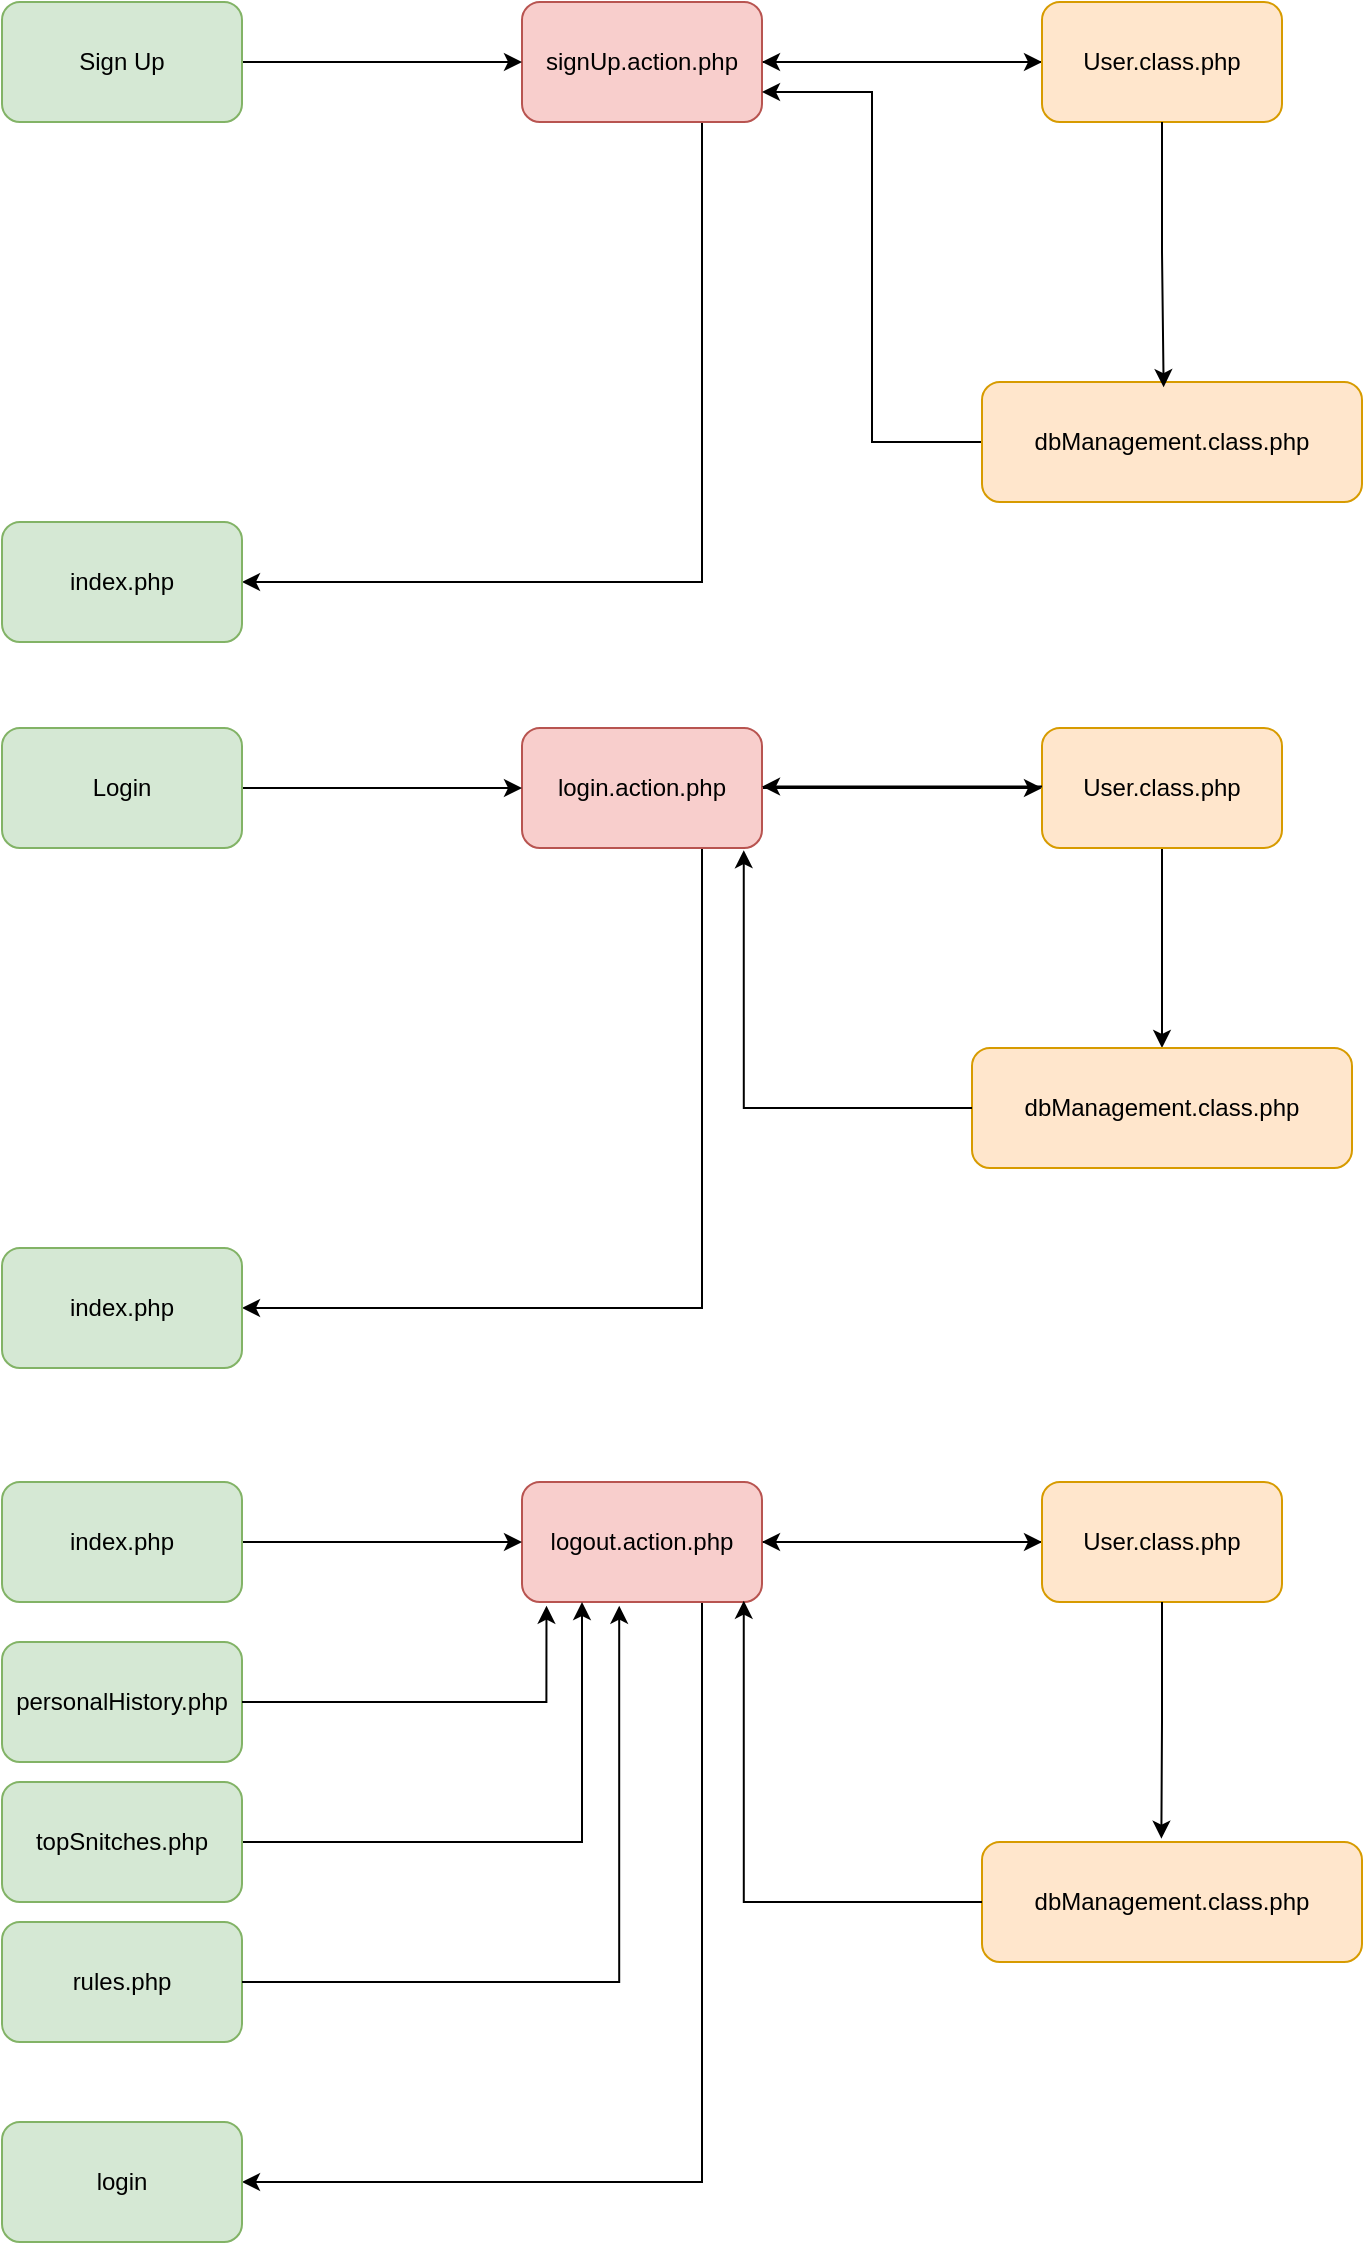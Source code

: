 <mxfile version="22.1.7" type="google" pages="13">
  <diagram name="SignUp.Login.Logout" id="fYM3zjcGZ-gmvpJL83Pp">
    <mxGraphModel dx="1793" dy="988" grid="1" gridSize="10" guides="1" tooltips="1" connect="1" arrows="1" fold="1" page="1" pageScale="1" pageWidth="827" pageHeight="1169" math="0" shadow="0">
      <root>
        <mxCell id="0" />
        <mxCell id="1" parent="0" />
        <mxCell id="8w8fB02vMiLi_5DeRkgl-7" style="edgeStyle=orthogonalEdgeStyle;rounded=0;orthogonalLoop=1;jettySize=auto;html=1;exitX=0.75;exitY=1;exitDx=0;exitDy=0;entryX=1;entryY=0.5;entryDx=0;entryDy=0;" edge="1" parent="1" source="8w8fB02vMiLi_5DeRkgl-2" target="8w8fB02vMiLi_5DeRkgl-4">
          <mxGeometry relative="1" as="geometry" />
        </mxCell>
        <mxCell id="9pAGrFAe6JA0E9mgMSv4-2" style="edgeStyle=orthogonalEdgeStyle;rounded=0;orthogonalLoop=1;jettySize=auto;html=1;" edge="1" parent="1" source="8w8fB02vMiLi_5DeRkgl-2" target="8w8fB02vMiLi_5DeRkgl-3">
          <mxGeometry relative="1" as="geometry" />
        </mxCell>
        <mxCell id="8w8fB02vMiLi_5DeRkgl-2" value="signUp.action.php" style="rounded=1;whiteSpace=wrap;html=1;fillColor=#f8cecc;strokeColor=#b85450;" vertex="1" parent="1">
          <mxGeometry x="340" y="40" width="120" height="60" as="geometry" />
        </mxCell>
        <mxCell id="9pAGrFAe6JA0E9mgMSv4-1" style="edgeStyle=orthogonalEdgeStyle;rounded=0;orthogonalLoop=1;jettySize=auto;html=1;entryX=1;entryY=0.5;entryDx=0;entryDy=0;" edge="1" parent="1" source="8w8fB02vMiLi_5DeRkgl-3" target="8w8fB02vMiLi_5DeRkgl-2">
          <mxGeometry relative="1" as="geometry" />
        </mxCell>
        <mxCell id="8w8fB02vMiLi_5DeRkgl-3" value="User.class.php" style="rounded=1;whiteSpace=wrap;html=1;fillColor=#ffe6cc;strokeColor=#d79b00;" vertex="1" parent="1">
          <mxGeometry x="600" y="40" width="120" height="60" as="geometry" />
        </mxCell>
        <mxCell id="8w8fB02vMiLi_5DeRkgl-4" value="index.php" style="rounded=1;whiteSpace=wrap;html=1;fillColor=#d5e8d4;strokeColor=#82b366;" vertex="1" parent="1">
          <mxGeometry x="80" y="300" width="120" height="60" as="geometry" />
        </mxCell>
        <mxCell id="8w8fB02vMiLi_5DeRkgl-10" style="edgeStyle=orthogonalEdgeStyle;rounded=0;orthogonalLoop=1;jettySize=auto;html=1;entryX=0;entryY=0.5;entryDx=0;entryDy=0;" edge="1" parent="1" source="8w8fB02vMiLi_5DeRkgl-9" target="8w8fB02vMiLi_5DeRkgl-2">
          <mxGeometry relative="1" as="geometry" />
        </mxCell>
        <mxCell id="8w8fB02vMiLi_5DeRkgl-9" value="Sign Up" style="rounded=1;whiteSpace=wrap;html=1;fillColor=#d5e8d4;strokeColor=#82b366;" vertex="1" parent="1">
          <mxGeometry x="80" y="40" width="120" height="60" as="geometry" />
        </mxCell>
        <mxCell id="8w8fB02vMiLi_5DeRkgl-11" style="edgeStyle=orthogonalEdgeStyle;rounded=0;orthogonalLoop=1;jettySize=auto;html=1;exitX=0.75;exitY=1;exitDx=0;exitDy=0;entryX=1;entryY=0.5;entryDx=0;entryDy=0;" edge="1" parent="1" source="8w8fB02vMiLi_5DeRkgl-12" target="8w8fB02vMiLi_5DeRkgl-14">
          <mxGeometry relative="1" as="geometry" />
        </mxCell>
        <mxCell id="Rqj31LPGQ75e8dRkRYRq-3" style="edgeStyle=orthogonalEdgeStyle;rounded=0;orthogonalLoop=1;jettySize=auto;html=1;" edge="1" parent="1" source="8w8fB02vMiLi_5DeRkgl-12">
          <mxGeometry relative="1" as="geometry">
            <mxPoint x="600.0" y="433.0" as="targetPoint" />
          </mxGeometry>
        </mxCell>
        <mxCell id="8w8fB02vMiLi_5DeRkgl-12" value="login.action.php" style="rounded=1;whiteSpace=wrap;html=1;fillColor=#f8cecc;strokeColor=#b85450;" vertex="1" parent="1">
          <mxGeometry x="340" y="403" width="120" height="60" as="geometry" />
        </mxCell>
        <mxCell id="GVTACAKfIrjP3erkxhvB-9" style="edgeStyle=orthogonalEdgeStyle;rounded=0;orthogonalLoop=1;jettySize=auto;html=1;entryX=0.5;entryY=0;entryDx=0;entryDy=0;" edge="1" parent="1" source="8w8fB02vMiLi_5DeRkgl-13" target="GVTACAKfIrjP3erkxhvB-7">
          <mxGeometry relative="1" as="geometry" />
        </mxCell>
        <mxCell id="8w8fB02vMiLi_5DeRkgl-13" value="User.class.php" style="rounded=1;whiteSpace=wrap;html=1;fillColor=#ffe6cc;strokeColor=#d79b00;" vertex="1" parent="1">
          <mxGeometry x="600" y="403" width="120" height="60" as="geometry" />
        </mxCell>
        <mxCell id="8w8fB02vMiLi_5DeRkgl-14" value="index.php" style="rounded=1;whiteSpace=wrap;html=1;fillColor=#d5e8d4;strokeColor=#82b366;" vertex="1" parent="1">
          <mxGeometry x="80" y="663" width="120" height="60" as="geometry" />
        </mxCell>
        <mxCell id="8w8fB02vMiLi_5DeRkgl-15" style="edgeStyle=orthogonalEdgeStyle;rounded=0;orthogonalLoop=1;jettySize=auto;html=1;entryX=0;entryY=0.5;entryDx=0;entryDy=0;" edge="1" parent="1" source="8w8fB02vMiLi_5DeRkgl-16" target="8w8fB02vMiLi_5DeRkgl-12">
          <mxGeometry relative="1" as="geometry" />
        </mxCell>
        <mxCell id="8w8fB02vMiLi_5DeRkgl-16" value="Login" style="rounded=1;whiteSpace=wrap;html=1;fillColor=#d5e8d4;strokeColor=#82b366;" vertex="1" parent="1">
          <mxGeometry x="80" y="403" width="120" height="60" as="geometry" />
        </mxCell>
        <mxCell id="7Rh79Fsk_bN00xg5r12I-1" style="edgeStyle=orthogonalEdgeStyle;rounded=0;orthogonalLoop=1;jettySize=auto;html=1;exitX=0.75;exitY=1;exitDx=0;exitDy=0;entryX=1;entryY=0.5;entryDx=0;entryDy=0;" edge="1" parent="1" source="7Rh79Fsk_bN00xg5r12I-2" target="7Rh79Fsk_bN00xg5r12I-4">
          <mxGeometry relative="1" as="geometry" />
        </mxCell>
        <mxCell id="Rqj31LPGQ75e8dRkRYRq-4" style="edgeStyle=orthogonalEdgeStyle;rounded=0;orthogonalLoop=1;jettySize=auto;html=1;entryX=0;entryY=0.5;entryDx=0;entryDy=0;" edge="1" parent="1" source="7Rh79Fsk_bN00xg5r12I-2" target="7Rh79Fsk_bN00xg5r12I-3">
          <mxGeometry relative="1" as="geometry" />
        </mxCell>
        <mxCell id="7Rh79Fsk_bN00xg5r12I-2" value="logout.action.php" style="rounded=1;whiteSpace=wrap;html=1;fillColor=#f8cecc;strokeColor=#b85450;" vertex="1" parent="1">
          <mxGeometry x="340" y="780" width="120" height="60" as="geometry" />
        </mxCell>
        <mxCell id="Rqj31LPGQ75e8dRkRYRq-5" style="edgeStyle=orthogonalEdgeStyle;rounded=0;orthogonalLoop=1;jettySize=auto;html=1;" edge="1" parent="1" source="7Rh79Fsk_bN00xg5r12I-3">
          <mxGeometry relative="1" as="geometry">
            <mxPoint x="460" y="810.0" as="targetPoint" />
          </mxGeometry>
        </mxCell>
        <mxCell id="7Rh79Fsk_bN00xg5r12I-3" value="User.class.php" style="rounded=1;whiteSpace=wrap;html=1;fillColor=#ffe6cc;strokeColor=#d79b00;" vertex="1" parent="1">
          <mxGeometry x="600" y="780" width="120" height="60" as="geometry" />
        </mxCell>
        <mxCell id="7Rh79Fsk_bN00xg5r12I-4" value="login" style="rounded=1;whiteSpace=wrap;html=1;fillColor=#d5e8d4;strokeColor=#82b366;" vertex="1" parent="1">
          <mxGeometry x="80" y="1100" width="120" height="60" as="geometry" />
        </mxCell>
        <mxCell id="7Rh79Fsk_bN00xg5r12I-5" style="edgeStyle=orthogonalEdgeStyle;rounded=0;orthogonalLoop=1;jettySize=auto;html=1;entryX=0;entryY=0.5;entryDx=0;entryDy=0;" edge="1" parent="1" source="7Rh79Fsk_bN00xg5r12I-6" target="7Rh79Fsk_bN00xg5r12I-2">
          <mxGeometry relative="1" as="geometry" />
        </mxCell>
        <mxCell id="7Rh79Fsk_bN00xg5r12I-6" value="index.php" style="rounded=1;whiteSpace=wrap;html=1;fillColor=#d5e8d4;strokeColor=#82b366;" vertex="1" parent="1">
          <mxGeometry x="80" y="780" width="120" height="60" as="geometry" />
        </mxCell>
        <mxCell id="Rqj31LPGQ75e8dRkRYRq-1" style="edgeStyle=orthogonalEdgeStyle;rounded=0;orthogonalLoop=1;jettySize=auto;html=1;entryX=1;entryY=0.5;entryDx=0;entryDy=0;" edge="1" parent="1">
          <mxGeometry relative="1" as="geometry">
            <mxPoint x="600" y="432.29" as="sourcePoint" />
            <mxPoint x="460" y="432.29" as="targetPoint" />
          </mxGeometry>
        </mxCell>
        <mxCell id="GVTACAKfIrjP3erkxhvB-2" style="edgeStyle=orthogonalEdgeStyle;rounded=0;orthogonalLoop=1;jettySize=auto;html=1;entryX=1;entryY=0.75;entryDx=0;entryDy=0;" edge="1" parent="1" source="GVTACAKfIrjP3erkxhvB-1" target="8w8fB02vMiLi_5DeRkgl-2">
          <mxGeometry relative="1" as="geometry" />
        </mxCell>
        <mxCell id="GVTACAKfIrjP3erkxhvB-1" value="dbManagement.class.php" style="rounded=1;whiteSpace=wrap;html=1;fillColor=#ffe6cc;strokeColor=#d79b00;" vertex="1" parent="1">
          <mxGeometry x="570" y="230" width="190" height="60" as="geometry" />
        </mxCell>
        <mxCell id="GVTACAKfIrjP3erkxhvB-6" style="edgeStyle=orthogonalEdgeStyle;rounded=0;orthogonalLoop=1;jettySize=auto;html=1;entryX=0.478;entryY=0.043;entryDx=0;entryDy=0;entryPerimeter=0;" edge="1" parent="1" source="8w8fB02vMiLi_5DeRkgl-3" target="GVTACAKfIrjP3erkxhvB-1">
          <mxGeometry relative="1" as="geometry" />
        </mxCell>
        <mxCell id="GVTACAKfIrjP3erkxhvB-7" value="dbManagement.class.php" style="rounded=1;whiteSpace=wrap;html=1;fillColor=#ffe6cc;strokeColor=#d79b00;" vertex="1" parent="1">
          <mxGeometry x="565" y="563" width="190" height="60" as="geometry" />
        </mxCell>
        <mxCell id="GVTACAKfIrjP3erkxhvB-10" style="edgeStyle=orthogonalEdgeStyle;rounded=0;orthogonalLoop=1;jettySize=auto;html=1;entryX=0.924;entryY=1.018;entryDx=0;entryDy=0;entryPerimeter=0;" edge="1" parent="1" source="GVTACAKfIrjP3erkxhvB-7" target="8w8fB02vMiLi_5DeRkgl-12">
          <mxGeometry relative="1" as="geometry" />
        </mxCell>
        <mxCell id="GVTACAKfIrjP3erkxhvB-11" value="dbManagement.class.php" style="rounded=1;whiteSpace=wrap;html=1;fillColor=#ffe6cc;strokeColor=#d79b00;" vertex="1" parent="1">
          <mxGeometry x="570" y="960" width="190" height="60" as="geometry" />
        </mxCell>
        <mxCell id="GVTACAKfIrjP3erkxhvB-13" style="edgeStyle=orthogonalEdgeStyle;rounded=0;orthogonalLoop=1;jettySize=auto;html=1;exitX=0;exitY=0.5;exitDx=0;exitDy=0;entryX=0.924;entryY=0.989;entryDx=0;entryDy=0;entryPerimeter=0;" edge="1" parent="1" source="GVTACAKfIrjP3erkxhvB-11" target="7Rh79Fsk_bN00xg5r12I-2">
          <mxGeometry relative="1" as="geometry" />
        </mxCell>
        <mxCell id="GVTACAKfIrjP3erkxhvB-14" style="edgeStyle=orthogonalEdgeStyle;rounded=0;orthogonalLoop=1;jettySize=auto;html=1;entryX=0.472;entryY=-0.028;entryDx=0;entryDy=0;entryPerimeter=0;" edge="1" parent="1" source="7Rh79Fsk_bN00xg5r12I-3" target="GVTACAKfIrjP3erkxhvB-11">
          <mxGeometry relative="1" as="geometry" />
        </mxCell>
        <mxCell id="onxU0uVwPqujtYkd0uPT-1" value="personalHistory.php" style="rounded=1;whiteSpace=wrap;html=1;fillColor=#d5e8d4;strokeColor=#82b366;" vertex="1" parent="1">
          <mxGeometry x="80" y="860" width="120" height="60" as="geometry" />
        </mxCell>
        <mxCell id="onxU0uVwPqujtYkd0uPT-10" style="edgeStyle=orthogonalEdgeStyle;rounded=0;orthogonalLoop=1;jettySize=auto;html=1;entryX=0.25;entryY=1;entryDx=0;entryDy=0;" edge="1" parent="1" source="onxU0uVwPqujtYkd0uPT-2" target="7Rh79Fsk_bN00xg5r12I-2">
          <mxGeometry relative="1" as="geometry" />
        </mxCell>
        <mxCell id="onxU0uVwPqujtYkd0uPT-2" value="topSnitches.php" style="rounded=1;whiteSpace=wrap;html=1;fillColor=#d5e8d4;strokeColor=#82b366;" vertex="1" parent="1">
          <mxGeometry x="80" y="930" width="120" height="60" as="geometry" />
        </mxCell>
        <mxCell id="onxU0uVwPqujtYkd0uPT-5" value="rules.php" style="rounded=1;whiteSpace=wrap;html=1;fillColor=#d5e8d4;strokeColor=#82b366;" vertex="1" parent="1">
          <mxGeometry x="80" y="1000" width="120" height="60" as="geometry" />
        </mxCell>
        <mxCell id="onxU0uVwPqujtYkd0uPT-7" style="edgeStyle=orthogonalEdgeStyle;rounded=0;orthogonalLoop=1;jettySize=auto;html=1;entryX=0.102;entryY=1.031;entryDx=0;entryDy=0;entryPerimeter=0;" edge="1" parent="1" source="onxU0uVwPqujtYkd0uPT-1" target="7Rh79Fsk_bN00xg5r12I-2">
          <mxGeometry relative="1" as="geometry" />
        </mxCell>
        <mxCell id="onxU0uVwPqujtYkd0uPT-9" style="edgeStyle=orthogonalEdgeStyle;rounded=0;orthogonalLoop=1;jettySize=auto;html=1;entryX=0.405;entryY=1.031;entryDx=0;entryDy=0;entryPerimeter=0;" edge="1" parent="1" source="onxU0uVwPqujtYkd0uPT-5" target="7Rh79Fsk_bN00xg5r12I-2">
          <mxGeometry relative="1" as="geometry" />
        </mxCell>
      </root>
    </mxGraphModel>
  </diagram>
  <diagram id="Ua_G337-ED3myowSAPMN" name="resetPassword">
    <mxGraphModel dx="1509" dy="832" grid="1" gridSize="10" guides="1" tooltips="1" connect="1" arrows="1" fold="1" page="1" pageScale="1" pageWidth="827" pageHeight="1169" math="0" shadow="0">
      <root>
        <mxCell id="0" />
        <mxCell id="1" parent="0" />
        <mxCell id="487doMkfhs5-R93gemss-4" style="edgeStyle=orthogonalEdgeStyle;rounded=0;orthogonalLoop=1;jettySize=auto;html=1;exitX=0.75;exitY=1;exitDx=0;exitDy=0;entryX=0.75;entryY=0;entryDx=0;entryDy=0;" edge="1" parent="1" source="ihJuxo7F3-o4djrfDNqF-2" target="f4nnJW9Q0UHq3dgJdC1c-1">
          <mxGeometry relative="1" as="geometry" />
        </mxCell>
        <mxCell id="qylAkk2iPAJtwsKoj4xe-1" style="edgeStyle=orthogonalEdgeStyle;rounded=0;orthogonalLoop=1;jettySize=auto;html=1;entryX=0;entryY=0.5;entryDx=0;entryDy=0;" edge="1" parent="1" source="ihJuxo7F3-o4djrfDNqF-2" target="ihJuxo7F3-o4djrfDNqF-3">
          <mxGeometry relative="1" as="geometry" />
        </mxCell>
        <mxCell id="ihJuxo7F3-o4djrfDNqF-2" value="resetPassword.action.php" style="rounded=1;whiteSpace=wrap;html=1;fillColor=#f8cecc;strokeColor=#b85450;" vertex="1" parent="1">
          <mxGeometry x="350" y="240" width="170" height="60" as="geometry" />
        </mxCell>
        <mxCell id="qylAkk2iPAJtwsKoj4xe-2" style="edgeStyle=orthogonalEdgeStyle;rounded=0;orthogonalLoop=1;jettySize=auto;html=1;entryX=1;entryY=0.5;entryDx=0;entryDy=0;" edge="1" parent="1" source="ihJuxo7F3-o4djrfDNqF-3" target="ihJuxo7F3-o4djrfDNqF-2">
          <mxGeometry relative="1" as="geometry" />
        </mxCell>
        <mxCell id="kvSJWAq2UUfZJqJsRRwi-2" value="" style="edgeStyle=orthogonalEdgeStyle;rounded=0;orthogonalLoop=1;jettySize=auto;html=1;" edge="1" parent="1" source="ihJuxo7F3-o4djrfDNqF-3" target="kvSJWAq2UUfZJqJsRRwi-1">
          <mxGeometry relative="1" as="geometry" />
        </mxCell>
        <mxCell id="ihJuxo7F3-o4djrfDNqF-3" value="User.class.php" style="rounded=1;whiteSpace=wrap;html=1;fillColor=#ffe6cc;strokeColor=#d79b00;" vertex="1" parent="1">
          <mxGeometry x="670" y="240" width="120" height="60" as="geometry" />
        </mxCell>
        <mxCell id="487doMkfhs5-R93gemss-1" style="edgeStyle=orthogonalEdgeStyle;rounded=0;orthogonalLoop=1;jettySize=auto;html=1;entryX=0.5;entryY=0;entryDx=0;entryDy=0;" edge="1" parent="1" source="ihJuxo7F3-o4djrfDNqF-5" target="ihJuxo7F3-o4djrfDNqF-6">
          <mxGeometry relative="1" as="geometry" />
        </mxCell>
        <mxCell id="ihJuxo7F3-o4djrfDNqF-5" value="forgotPassword" style="rounded=1;whiteSpace=wrap;html=1;fillColor=#d5e8d4;strokeColor=#82b366;" vertex="1" parent="1">
          <mxGeometry x="80" y="40" width="120" height="60" as="geometry" />
        </mxCell>
        <mxCell id="487doMkfhs5-R93gemss-2" style="edgeStyle=orthogonalEdgeStyle;rounded=0;orthogonalLoop=1;jettySize=auto;html=1;" edge="1" parent="1" source="ihJuxo7F3-o4djrfDNqF-6" target="ihJuxo7F3-o4djrfDNqF-2">
          <mxGeometry relative="1" as="geometry" />
        </mxCell>
        <mxCell id="ihJuxo7F3-o4djrfDNqF-6" value="resetPassword" style="rounded=1;whiteSpace=wrap;html=1;fillColor=#d5e8d4;strokeColor=#82b366;" vertex="1" parent="1">
          <mxGeometry x="80" y="240" width="120" height="60" as="geometry" />
        </mxCell>
        <mxCell id="t45TS0bVSezl4dEcPly4-1" value="login.action.php" style="rounded=1;whiteSpace=wrap;html=1;fillColor=#f8cecc;strokeColor=#b85450;" vertex="1" parent="1">
          <mxGeometry x="510" y="720" width="120" height="60" as="geometry" />
        </mxCell>
        <mxCell id="487doMkfhs5-R93gemss-5" style="edgeStyle=orthogonalEdgeStyle;rounded=0;orthogonalLoop=1;jettySize=auto;html=1;entryX=0;entryY=0.75;entryDx=0;entryDy=0;" edge="1" parent="1" source="f4nnJW9Q0UHq3dgJdC1c-1" target="t45TS0bVSezl4dEcPly4-1">
          <mxGeometry relative="1" as="geometry" />
        </mxCell>
        <mxCell id="f4nnJW9Q0UHq3dgJdC1c-1" value="login" style="rounded=1;whiteSpace=wrap;html=1;fillColor=#d5e8d4;strokeColor=#82b366;" vertex="1" parent="1">
          <mxGeometry x="110" y="555" width="120" height="60" as="geometry" />
        </mxCell>
        <mxCell id="kvSJWAq2UUfZJqJsRRwi-1" value="dbManagement.class.php" style="rounded=1;whiteSpace=wrap;html=1;fillColor=#ffe6cc;strokeColor=#d79b00;" vertex="1" parent="1">
          <mxGeometry x="600" y="410" width="190" height="60" as="geometry" />
        </mxCell>
        <mxCell id="kvSJWAq2UUfZJqJsRRwi-3" style="edgeStyle=orthogonalEdgeStyle;rounded=0;orthogonalLoop=1;jettySize=auto;html=1;entryX=0.871;entryY=1.041;entryDx=0;entryDy=0;entryPerimeter=0;" edge="1" parent="1" source="kvSJWAq2UUfZJqJsRRwi-1" target="ihJuxo7F3-o4djrfDNqF-2">
          <mxGeometry relative="1" as="geometry" />
        </mxCell>
      </root>
    </mxGraphModel>
  </diagram>
  <diagram id="ba2sFwKhgWGEAK1EvJPc" name="readStats">
    <mxGraphModel dx="1687" dy="929" grid="1" gridSize="10" guides="1" tooltips="1" connect="1" arrows="1" fold="1" page="1" pageScale="1" pageWidth="827" pageHeight="1169" math="0" shadow="0">
      <root>
        <mxCell id="0" />
        <mxCell id="1" parent="0" />
        <mxCell id="hhQ3ePfes-c3YAIAKkam-1" style="edgeStyle=orthogonalEdgeStyle;rounded=0;orthogonalLoop=1;jettySize=auto;html=1;exitX=0.75;exitY=1;exitDx=0;exitDy=0;entryX=1;entryY=0.5;entryDx=0;entryDy=0;" edge="1" parent="1" source="hhQ3ePfes-c3YAIAKkam-2" target="hhQ3ePfes-c3YAIAKkam-4">
          <mxGeometry relative="1" as="geometry">
            <Array as="points">
              <mxPoint x="440" y="160" />
              <mxPoint x="440" y="450" />
            </Array>
          </mxGeometry>
        </mxCell>
        <mxCell id="cRcehs6yPczoB95qveKw-2" style="edgeStyle=orthogonalEdgeStyle;rounded=0;orthogonalLoop=1;jettySize=auto;html=1;entryX=-0.017;entryY=0.461;entryDx=0;entryDy=0;entryPerimeter=0;" edge="1" parent="1" source="hhQ3ePfes-c3YAIAKkam-2" target="hhQ3ePfes-c3YAIAKkam-3">
          <mxGeometry relative="1" as="geometry">
            <mxPoint x="580" y="130" as="targetPoint" />
            <Array as="points">
              <mxPoint x="628" y="130" />
            </Array>
          </mxGeometry>
        </mxCell>
        <mxCell id="CZDVtH6S4OnQLEcb8cE_-8" style="edgeStyle=orthogonalEdgeStyle;rounded=0;orthogonalLoop=1;jettySize=auto;html=1;entryX=1;entryY=0.75;entryDx=0;entryDy=0;" edge="1" parent="1" source="hhQ3ePfes-c3YAIAKkam-2" target="CZDVtH6S4OnQLEcb8cE_-6">
          <mxGeometry relative="1" as="geometry">
            <Array as="points">
              <mxPoint x="450" y="535" />
            </Array>
          </mxGeometry>
        </mxCell>
        <mxCell id="CZDVtH6S4OnQLEcb8cE_-9" style="edgeStyle=orthogonalEdgeStyle;rounded=0;orthogonalLoop=1;jettySize=auto;html=1;entryX=1;entryY=0.75;entryDx=0;entryDy=0;" edge="1" parent="1" source="hhQ3ePfes-c3YAIAKkam-2" target="CZDVtH6S4OnQLEcb8cE_-7">
          <mxGeometry relative="1" as="geometry">
            <Array as="points">
              <mxPoint x="460" y="605" />
            </Array>
          </mxGeometry>
        </mxCell>
        <mxCell id="hhQ3ePfes-c3YAIAKkam-2" value="readStats.action.php" style="rounded=1;whiteSpace=wrap;html=1;fillColor=#f8cecc;strokeColor=#b85450;" vertex="1" parent="1">
          <mxGeometry x="370" y="100" width="160" height="60" as="geometry" />
        </mxCell>
        <mxCell id="cRcehs6yPczoB95qveKw-4" style="edgeStyle=orthogonalEdgeStyle;rounded=0;orthogonalLoop=1;jettySize=auto;html=1;" edge="1" parent="1" source="hhQ3ePfes-c3YAIAKkam-3">
          <mxGeometry relative="1" as="geometry">
            <mxPoint x="530" y="130" as="targetPoint" />
          </mxGeometry>
        </mxCell>
        <mxCell id="hhQ3ePfes-c3YAIAKkam-3" value="Infraction.class.php" style="rounded=1;whiteSpace=wrap;html=1;fillColor=#ffe6cc;strokeColor=#d79b00;" vertex="1" parent="1">
          <mxGeometry x="630" y="100" width="120" height="60" as="geometry" />
        </mxCell>
        <mxCell id="hhQ3ePfes-c3YAIAKkam-4" value="index" style="rounded=1;whiteSpace=wrap;html=1;fillColor=#d5e8d4;strokeColor=#82b366;" vertex="1" parent="1">
          <mxGeometry x="110" y="420" width="120" height="60" as="geometry" />
        </mxCell>
        <mxCell id="hhQ3ePfes-c3YAIAKkam-5" style="edgeStyle=orthogonalEdgeStyle;rounded=0;orthogonalLoop=1;jettySize=auto;html=1;entryX=0;entryY=0.5;entryDx=0;entryDy=0;" edge="1" parent="1" source="hhQ3ePfes-c3YAIAKkam-6" target="hhQ3ePfes-c3YAIAKkam-2">
          <mxGeometry relative="1" as="geometry" />
        </mxCell>
        <mxCell id="hhQ3ePfes-c3YAIAKkam-6" value="index" style="rounded=1;whiteSpace=wrap;html=1;fillColor=#d5e8d4;strokeColor=#82b366;" vertex="1" parent="1">
          <mxGeometry x="110" y="100" width="120" height="60" as="geometry" />
        </mxCell>
        <mxCell id="hhQ3ePfes-c3YAIAKkam-16" value="Pour afficher les stats en haut de page : total unpaid debts, total insults said, MRP&amp;nbsp;" style="text;html=1;strokeColor=none;fillColor=none;align=center;verticalAlign=middle;whiteSpace=wrap;rounded=0;" vertex="1" parent="1">
          <mxGeometry x="90" y="30" width="140" height="60" as="geometry" />
        </mxCell>
        <mxCell id="E2_MdH8j9avzCOQqv9N4-1" value="dbManagement.class.php" style="rounded=1;whiteSpace=wrap;html=1;fillColor=#ffe6cc;strokeColor=#d79b00;" vertex="1" parent="1">
          <mxGeometry x="580" y="280" width="190" height="60" as="geometry" />
        </mxCell>
        <mxCell id="E2_MdH8j9avzCOQqv9N4-2" style="edgeStyle=orthogonalEdgeStyle;rounded=0;orthogonalLoop=1;jettySize=auto;html=1;entryX=0.576;entryY=0.001;entryDx=0;entryDy=0;entryPerimeter=0;" edge="1" parent="1" source="hhQ3ePfes-c3YAIAKkam-3" target="E2_MdH8j9avzCOQqv9N4-1">
          <mxGeometry relative="1" as="geometry" />
        </mxCell>
        <mxCell id="E2_MdH8j9avzCOQqv9N4-3" style="edgeStyle=orthogonalEdgeStyle;rounded=0;orthogonalLoop=1;jettySize=auto;html=1;entryX=0.943;entryY=1.056;entryDx=0;entryDy=0;entryPerimeter=0;" edge="1" parent="1" source="E2_MdH8j9avzCOQqv9N4-1" target="hhQ3ePfes-c3YAIAKkam-2">
          <mxGeometry relative="1" as="geometry" />
        </mxCell>
        <mxCell id="CZDVtH6S4OnQLEcb8cE_-3" style="edgeStyle=orthogonalEdgeStyle;rounded=0;orthogonalLoop=1;jettySize=auto;html=1;entryX=0;entryY=0.75;entryDx=0;entryDy=0;" edge="1" parent="1" source="CZDVtH6S4OnQLEcb8cE_-1" target="hhQ3ePfes-c3YAIAKkam-2">
          <mxGeometry relative="1" as="geometry" />
        </mxCell>
        <mxCell id="CZDVtH6S4OnQLEcb8cE_-1" value="personalHistory" style="rounded=1;whiteSpace=wrap;html=1;fillColor=#d5e8d4;strokeColor=#82b366;" vertex="1" parent="1">
          <mxGeometry x="110" y="180" width="120" height="60" as="geometry" />
        </mxCell>
        <mxCell id="CZDVtH6S4OnQLEcb8cE_-2" value="Top 10 Snitches" style="rounded=1;whiteSpace=wrap;html=1;fillColor=#d5e8d4;strokeColor=#82b366;" vertex="1" parent="1">
          <mxGeometry x="110" y="250" width="120" height="60" as="geometry" />
        </mxCell>
        <mxCell id="CZDVtH6S4OnQLEcb8cE_-4" style="edgeStyle=orthogonalEdgeStyle;rounded=0;orthogonalLoop=1;jettySize=auto;html=1;entryX=0.141;entryY=1.041;entryDx=0;entryDy=0;entryPerimeter=0;" edge="1" parent="1" source="CZDVtH6S4OnQLEcb8cE_-2" target="hhQ3ePfes-c3YAIAKkam-2">
          <mxGeometry relative="1" as="geometry" />
        </mxCell>
        <mxCell id="CZDVtH6S4OnQLEcb8cE_-6" value="personalHistory" style="rounded=1;whiteSpace=wrap;html=1;fillColor=#d5e8d4;strokeColor=#82b366;" vertex="1" parent="1">
          <mxGeometry x="110" y="490" width="120" height="60" as="geometry" />
        </mxCell>
        <mxCell id="CZDVtH6S4OnQLEcb8cE_-7" value="Top 10 Snitches" style="rounded=1;whiteSpace=wrap;html=1;fillColor=#d5e8d4;strokeColor=#82b366;" vertex="1" parent="1">
          <mxGeometry x="110" y="560" width="120" height="60" as="geometry" />
        </mxCell>
      </root>
    </mxGraphModel>
  </diagram>
  <diagram id="Knq-u9VAi_5wIE5HKwEf" name="readUsers">
    <mxGraphModel dx="1434" dy="790" grid="1" gridSize="10" guides="1" tooltips="1" connect="1" arrows="1" fold="1" page="1" pageScale="1" pageWidth="827" pageHeight="1169" math="0" shadow="0">
      <root>
        <mxCell id="0" />
        <mxCell id="1" parent="0" />
        <mxCell id="tSZa5M6q9M5lw7CW-Fek-1" style="edgeStyle=orthogonalEdgeStyle;rounded=0;orthogonalLoop=1;jettySize=auto;html=1;exitX=0.75;exitY=1;exitDx=0;exitDy=0;entryX=1;entryY=0.5;entryDx=0;entryDy=0;" edge="1" parent="1" source="tSZa5M6q9M5lw7CW-Fek-3" target="tSZa5M6q9M5lw7CW-Fek-6">
          <mxGeometry relative="1" as="geometry">
            <Array as="points">
              <mxPoint x="419" y="140" />
              <mxPoint x="419" y="370" />
            </Array>
          </mxGeometry>
        </mxCell>
        <mxCell id="tSZa5M6q9M5lw7CW-Fek-2" style="edgeStyle=orthogonalEdgeStyle;rounded=0;orthogonalLoop=1;jettySize=auto;html=1;entryX=0;entryY=0.5;entryDx=0;entryDy=0;" edge="1" parent="1" source="tSZa5M6q9M5lw7CW-Fek-3" target="tSZa5M6q9M5lw7CW-Fek-5">
          <mxGeometry relative="1" as="geometry" />
        </mxCell>
        <mxCell id="tSZa5M6q9M5lw7CW-Fek-3" value="readUsers.action.php" style="rounded=1;whiteSpace=wrap;html=1;fillColor=#f8cecc;strokeColor=#b85450;" vertex="1" parent="1">
          <mxGeometry x="319" y="80" width="220" height="60" as="geometry" />
        </mxCell>
        <mxCell id="tSZa5M6q9M5lw7CW-Fek-4" style="edgeStyle=orthogonalEdgeStyle;rounded=0;orthogonalLoop=1;jettySize=auto;html=1;entryX=1;entryY=0.5;entryDx=0;entryDy=0;" edge="1" parent="1" source="tSZa5M6q9M5lw7CW-Fek-5" target="tSZa5M6q9M5lw7CW-Fek-3">
          <mxGeometry relative="1" as="geometry" />
        </mxCell>
        <mxCell id="tSZa5M6q9M5lw7CW-Fek-5" value="User.class.php" style="rounded=1;whiteSpace=wrap;html=1;fillColor=#ffe6cc;strokeColor=#d79b00;" vertex="1" parent="1">
          <mxGeometry x="639" y="80" width="120" height="60" as="geometry" />
        </mxCell>
        <mxCell id="tSZa5M6q9M5lw7CW-Fek-6" value="index" style="rounded=1;whiteSpace=wrap;html=1;fillColor=#d5e8d4;strokeColor=#82b366;" vertex="1" parent="1">
          <mxGeometry x="59" y="340" width="120" height="60" as="geometry" />
        </mxCell>
        <mxCell id="tSZa5M6q9M5lw7CW-Fek-7" style="edgeStyle=orthogonalEdgeStyle;rounded=0;orthogonalLoop=1;jettySize=auto;html=1;entryX=0;entryY=0.5;entryDx=0;entryDy=0;" edge="1" parent="1" source="tSZa5M6q9M5lw7CW-Fek-8" target="tSZa5M6q9M5lw7CW-Fek-3">
          <mxGeometry relative="1" as="geometry" />
        </mxCell>
        <mxCell id="tSZa5M6q9M5lw7CW-Fek-8" value="index" style="rounded=1;whiteSpace=wrap;html=1;fillColor=#d5e8d4;strokeColor=#82b366;" vertex="1" parent="1">
          <mxGeometry x="59" y="80" width="120" height="60" as="geometry" />
        </mxCell>
        <mxCell id="tSZa5M6q9M5lw7CW-Fek-9" value="dbManagement.class.php" style="rounded=1;whiteSpace=wrap;html=1;fillColor=#ffe6cc;strokeColor=#d79b00;" vertex="1" parent="1">
          <mxGeometry x="579" y="300" width="190" height="60" as="geometry" />
        </mxCell>
        <mxCell id="tSZa5M6q9M5lw7CW-Fek-10" style="edgeStyle=orthogonalEdgeStyle;rounded=0;orthogonalLoop=1;jettySize=auto;html=1;entryX=0.628;entryY=0.002;entryDx=0;entryDy=0;entryPerimeter=0;" edge="1" parent="1" source="tSZa5M6q9M5lw7CW-Fek-5" target="tSZa5M6q9M5lw7CW-Fek-9">
          <mxGeometry relative="1" as="geometry" />
        </mxCell>
        <mxCell id="tSZa5M6q9M5lw7CW-Fek-11" style="edgeStyle=orthogonalEdgeStyle;rounded=0;orthogonalLoop=1;jettySize=auto;html=1;entryX=0.631;entryY=1.029;entryDx=0;entryDy=0;entryPerimeter=0;" edge="1" parent="1" source="tSZa5M6q9M5lw7CW-Fek-9" target="tSZa5M6q9M5lw7CW-Fek-3">
          <mxGeometry relative="1" as="geometry" />
        </mxCell>
      </root>
    </mxGraphModel>
  </diagram>
  <diagram id="ig4zdokw8FBVo4Qr0ugA" name="update.deleteUser">
    <mxGraphModel dx="1434" dy="790" grid="1" gridSize="10" guides="1" tooltips="1" connect="1" arrows="1" fold="1" page="1" pageScale="1" pageWidth="827" pageHeight="1169" math="0" shadow="0">
      <root>
        <mxCell id="0" />
        <mxCell id="1" parent="0" />
        <mxCell id="3GL-vFpYZ1Fb-J77RvSN-1" style="edgeStyle=orthogonalEdgeStyle;rounded=0;orthogonalLoop=1;jettySize=auto;html=1;exitX=0.75;exitY=1;exitDx=0;exitDy=0;entryX=1;entryY=0.5;entryDx=0;entryDy=0;" edge="1" parent="1" source="3GL-vFpYZ1Fb-J77RvSN-3" target="3GL-vFpYZ1Fb-J77RvSN-6">
          <mxGeometry relative="1" as="geometry" />
        </mxCell>
        <mxCell id="3GL-vFpYZ1Fb-J77RvSN-2" style="edgeStyle=orthogonalEdgeStyle;rounded=0;orthogonalLoop=1;jettySize=auto;html=1;entryX=0;entryY=0.5;entryDx=0;entryDy=0;" edge="1" parent="1" source="3GL-vFpYZ1Fb-J77RvSN-3" target="3GL-vFpYZ1Fb-J77RvSN-5">
          <mxGeometry relative="1" as="geometry" />
        </mxCell>
        <mxCell id="3GL-vFpYZ1Fb-J77RvSN-3" value="updateUser.action.php" style="rounded=1;whiteSpace=wrap;html=1;fillColor=#f8cecc;strokeColor=#b85450;" vertex="1" parent="1">
          <mxGeometry x="360" y="80" width="140" height="60" as="geometry" />
        </mxCell>
        <mxCell id="3GL-vFpYZ1Fb-J77RvSN-4" style="edgeStyle=orthogonalEdgeStyle;rounded=0;orthogonalLoop=1;jettySize=auto;html=1;entryX=1;entryY=0.5;entryDx=0;entryDy=0;" edge="1" parent="1" source="3GL-vFpYZ1Fb-J77RvSN-5" target="3GL-vFpYZ1Fb-J77RvSN-3">
          <mxGeometry relative="1" as="geometry" />
        </mxCell>
        <mxCell id="3GL-vFpYZ1Fb-J77RvSN-5" value="User.class.php" style="rounded=1;whiteSpace=wrap;html=1;fillColor=#ffe6cc;strokeColor=#d79b00;" vertex="1" parent="1">
          <mxGeometry x="620" y="80" width="120" height="60" as="geometry" />
        </mxCell>
        <mxCell id="3GL-vFpYZ1Fb-J77RvSN-6" value="index" style="rounded=1;whiteSpace=wrap;html=1;fillColor=#d5e8d4;strokeColor=#82b366;" vertex="1" parent="1">
          <mxGeometry x="100" y="340" width="120" height="60" as="geometry" />
        </mxCell>
        <mxCell id="3GL-vFpYZ1Fb-J77RvSN-7" style="edgeStyle=orthogonalEdgeStyle;rounded=0;orthogonalLoop=1;jettySize=auto;html=1;entryX=0;entryY=0.5;entryDx=0;entryDy=0;" edge="1" parent="1" source="3GL-vFpYZ1Fb-J77RvSN-8" target="3GL-vFpYZ1Fb-J77RvSN-3">
          <mxGeometry relative="1" as="geometry" />
        </mxCell>
        <mxCell id="3GL-vFpYZ1Fb-J77RvSN-8" value="index" style="rounded=1;whiteSpace=wrap;html=1;fillColor=#d5e8d4;strokeColor=#82b366;" vertex="1" parent="1">
          <mxGeometry x="100" y="80" width="120" height="60" as="geometry" />
        </mxCell>
        <mxCell id="wMefspyjbSetluK-dXg0-1" style="edgeStyle=orthogonalEdgeStyle;rounded=0;orthogonalLoop=1;jettySize=auto;html=1;exitX=0.75;exitY=1;exitDx=0;exitDy=0;entryX=1;entryY=0.5;entryDx=0;entryDy=0;" edge="1" parent="1" source="wMefspyjbSetluK-dXg0-3" target="wMefspyjbSetluK-dXg0-6">
          <mxGeometry relative="1" as="geometry" />
        </mxCell>
        <mxCell id="wMefspyjbSetluK-dXg0-2" style="edgeStyle=orthogonalEdgeStyle;rounded=0;orthogonalLoop=1;jettySize=auto;html=1;entryX=0;entryY=0.5;entryDx=0;entryDy=0;" edge="1" parent="1" source="wMefspyjbSetluK-dXg0-3" target="wMefspyjbSetluK-dXg0-5">
          <mxGeometry relative="1" as="geometry" />
        </mxCell>
        <mxCell id="wMefspyjbSetluK-dXg0-3" value="deleteUser.action.php" style="rounded=1;whiteSpace=wrap;html=1;fillColor=#f8cecc;strokeColor=#b85450;" vertex="1" parent="1">
          <mxGeometry x="370" y="530" width="130" height="60" as="geometry" />
        </mxCell>
        <mxCell id="wMefspyjbSetluK-dXg0-4" style="edgeStyle=orthogonalEdgeStyle;rounded=0;orthogonalLoop=1;jettySize=auto;html=1;entryX=1;entryY=0.5;entryDx=0;entryDy=0;" edge="1" parent="1" source="wMefspyjbSetluK-dXg0-5" target="wMefspyjbSetluK-dXg0-3">
          <mxGeometry relative="1" as="geometry" />
        </mxCell>
        <mxCell id="wMefspyjbSetluK-dXg0-5" value="User.class.php" style="rounded=1;whiteSpace=wrap;html=1;fillColor=#ffe6cc;strokeColor=#d79b00;" vertex="1" parent="1">
          <mxGeometry x="630" y="530" width="120" height="60" as="geometry" />
        </mxCell>
        <mxCell id="wMefspyjbSetluK-dXg0-6" value="index" style="rounded=1;whiteSpace=wrap;html=1;fillColor=#d5e8d4;strokeColor=#82b366;" vertex="1" parent="1">
          <mxGeometry x="110" y="790" width="120" height="60" as="geometry" />
        </mxCell>
        <mxCell id="wMefspyjbSetluK-dXg0-7" style="edgeStyle=orthogonalEdgeStyle;rounded=0;orthogonalLoop=1;jettySize=auto;html=1;entryX=0;entryY=0.5;entryDx=0;entryDy=0;" edge="1" parent="1" source="wMefspyjbSetluK-dXg0-8" target="wMefspyjbSetluK-dXg0-3">
          <mxGeometry relative="1" as="geometry" />
        </mxCell>
        <mxCell id="wMefspyjbSetluK-dXg0-8" value="index" style="rounded=1;whiteSpace=wrap;html=1;fillColor=#d5e8d4;strokeColor=#82b366;" vertex="1" parent="1">
          <mxGeometry x="110" y="530" width="120" height="60" as="geometry" />
        </mxCell>
        <mxCell id="B2WVNHiGHMGAvTGTMEQf-1" value="dbManagement.class.php" style="rounded=1;whiteSpace=wrap;html=1;fillColor=#ffe6cc;strokeColor=#d79b00;" vertex="1" parent="1">
          <mxGeometry x="560" y="240" width="190" height="60" as="geometry" />
        </mxCell>
        <mxCell id="B2WVNHiGHMGAvTGTMEQf-2" value="dbManagement.class.php" style="rounded=1;whiteSpace=wrap;html=1;fillColor=#ffe6cc;strokeColor=#d79b00;" vertex="1" parent="1">
          <mxGeometry x="570" y="670" width="190" height="60" as="geometry" />
        </mxCell>
        <mxCell id="B2WVNHiGHMGAvTGTMEQf-3" style="edgeStyle=orthogonalEdgeStyle;rounded=0;orthogonalLoop=1;jettySize=auto;html=1;entryX=0.635;entryY=-0.013;entryDx=0;entryDy=0;entryPerimeter=0;" edge="1" parent="1" source="3GL-vFpYZ1Fb-J77RvSN-5" target="B2WVNHiGHMGAvTGTMEQf-1">
          <mxGeometry relative="1" as="geometry" />
        </mxCell>
        <mxCell id="B2WVNHiGHMGAvTGTMEQf-4" style="edgeStyle=orthogonalEdgeStyle;rounded=0;orthogonalLoop=1;jettySize=auto;html=1;entryX=0.928;entryY=0.993;entryDx=0;entryDy=0;entryPerimeter=0;" edge="1" parent="1" source="B2WVNHiGHMGAvTGTMEQf-1" target="3GL-vFpYZ1Fb-J77RvSN-3">
          <mxGeometry relative="1" as="geometry" />
        </mxCell>
        <mxCell id="B2WVNHiGHMGAvTGTMEQf-5" style="edgeStyle=orthogonalEdgeStyle;rounded=0;orthogonalLoop=1;jettySize=auto;html=1;entryX=0.636;entryY=0.013;entryDx=0;entryDy=0;entryPerimeter=0;" edge="1" parent="1" source="wMefspyjbSetluK-dXg0-5" target="B2WVNHiGHMGAvTGTMEQf-2">
          <mxGeometry relative="1" as="geometry" />
        </mxCell>
        <mxCell id="B2WVNHiGHMGAvTGTMEQf-6" style="edgeStyle=orthogonalEdgeStyle;rounded=0;orthogonalLoop=1;jettySize=auto;html=1;entryX=0.917;entryY=1.005;entryDx=0;entryDy=0;entryPerimeter=0;" edge="1" parent="1" source="B2WVNHiGHMGAvTGTMEQf-2" target="wMefspyjbSetluK-dXg0-3">
          <mxGeometry relative="1" as="geometry" />
        </mxCell>
      </root>
    </mxGraphModel>
  </diagram>
  <diagram id="eZOAM2fq0sT-xdiBSyro" name="add">
    <mxGraphModel dx="1793" dy="988" grid="1" gridSize="10" guides="1" tooltips="1" connect="1" arrows="1" fold="1" page="1" pageScale="1" pageWidth="827" pageHeight="1169" math="0" shadow="0">
      <root>
        <mxCell id="0" />
        <mxCell id="1" parent="0" />
        <mxCell id="4BOlb0HuHV57YQPb0kwu-1" style="edgeStyle=orthogonalEdgeStyle;rounded=0;orthogonalLoop=1;jettySize=auto;html=1;exitX=0.75;exitY=1;exitDx=0;exitDy=0;entryX=1;entryY=0.5;entryDx=0;entryDy=0;" edge="1" parent="1" source="4BOlb0HuHV57YQPb0kwu-3" target="4BOlb0HuHV57YQPb0kwu-6">
          <mxGeometry relative="1" as="geometry" />
        </mxCell>
        <mxCell id="4BOlb0HuHV57YQPb0kwu-2" style="edgeStyle=orthogonalEdgeStyle;rounded=0;orthogonalLoop=1;jettySize=auto;html=1;entryX=0;entryY=0.5;entryDx=0;entryDy=0;" edge="1" parent="1" source="4BOlb0HuHV57YQPb0kwu-3" target="4BOlb0HuHV57YQPb0kwu-5">
          <mxGeometry relative="1" as="geometry" />
        </mxCell>
        <mxCell id="4BOlb0HuHV57YQPb0kwu-3" value="addPenality.action.php" style="rounded=1;whiteSpace=wrap;html=1;fillColor=#f8cecc;strokeColor=#b85450;" vertex="1" parent="1">
          <mxGeometry x="360" y="80" width="150" height="60" as="geometry" />
        </mxCell>
        <mxCell id="4BOlb0HuHV57YQPb0kwu-4" style="edgeStyle=orthogonalEdgeStyle;rounded=0;orthogonalLoop=1;jettySize=auto;html=1;entryX=1;entryY=0.5;entryDx=0;entryDy=0;" edge="1" parent="1" source="4BOlb0HuHV57YQPb0kwu-5" target="4BOlb0HuHV57YQPb0kwu-3">
          <mxGeometry relative="1" as="geometry" />
        </mxCell>
        <mxCell id="4BOlb0HuHV57YQPb0kwu-5" value="Penality.class.php" style="rounded=1;whiteSpace=wrap;html=1;fillColor=#ffe6cc;strokeColor=#d79b00;" vertex="1" parent="1">
          <mxGeometry x="620" y="80" width="120" height="60" as="geometry" />
        </mxCell>
        <mxCell id="4BOlb0HuHV57YQPb0kwu-6" value="index" style="rounded=1;whiteSpace=wrap;html=1;fillColor=#d5e8d4;strokeColor=#82b366;" vertex="1" parent="1">
          <mxGeometry x="100" y="340" width="120" height="60" as="geometry" />
        </mxCell>
        <mxCell id="4BOlb0HuHV57YQPb0kwu-7" style="edgeStyle=orthogonalEdgeStyle;rounded=0;orthogonalLoop=1;jettySize=auto;html=1;entryX=0;entryY=0.5;entryDx=0;entryDy=0;" edge="1" parent="1" source="4BOlb0HuHV57YQPb0kwu-8" target="4BOlb0HuHV57YQPb0kwu-3">
          <mxGeometry relative="1" as="geometry" />
        </mxCell>
        <mxCell id="4BOlb0HuHV57YQPb0kwu-8" value="index" style="rounded=1;whiteSpace=wrap;html=1;fillColor=#d5e8d4;strokeColor=#82b366;" vertex="1" parent="1">
          <mxGeometry x="100" y="80" width="120" height="60" as="geometry" />
        </mxCell>
        <mxCell id="4BOlb0HuHV57YQPb0kwu-9" style="edgeStyle=orthogonalEdgeStyle;rounded=0;orthogonalLoop=1;jettySize=auto;html=1;exitX=0.75;exitY=1;exitDx=0;exitDy=0;entryX=1;entryY=0.5;entryDx=0;entryDy=0;" edge="1" parent="1" source="4BOlb0HuHV57YQPb0kwu-11" target="4BOlb0HuHV57YQPb0kwu-14">
          <mxGeometry relative="1" as="geometry" />
        </mxCell>
        <mxCell id="4BOlb0HuHV57YQPb0kwu-10" style="edgeStyle=orthogonalEdgeStyle;rounded=0;orthogonalLoop=1;jettySize=auto;html=1;entryX=0;entryY=0.5;entryDx=0;entryDy=0;" edge="1" parent="1" source="4BOlb0HuHV57YQPb0kwu-11" target="4BOlb0HuHV57YQPb0kwu-13">
          <mxGeometry relative="1" as="geometry" />
        </mxCell>
        <mxCell id="4BOlb0HuHV57YQPb0kwu-11" value="addDelay.action.php" style="rounded=1;whiteSpace=wrap;html=1;fillColor=#f8cecc;strokeColor=#b85450;" vertex="1" parent="1">
          <mxGeometry x="360" y="570" width="150" height="60" as="geometry" />
        </mxCell>
        <mxCell id="4BOlb0HuHV57YQPb0kwu-12" style="edgeStyle=orthogonalEdgeStyle;rounded=0;orthogonalLoop=1;jettySize=auto;html=1;entryX=1;entryY=0.5;entryDx=0;entryDy=0;" edge="1" parent="1" source="4BOlb0HuHV57YQPb0kwu-13" target="4BOlb0HuHV57YQPb0kwu-11">
          <mxGeometry relative="1" as="geometry" />
        </mxCell>
        <mxCell id="4BOlb0HuHV57YQPb0kwu-13" value="Penality.class.php" style="rounded=1;whiteSpace=wrap;html=1;fillColor=#ffe6cc;strokeColor=#d79b00;" vertex="1" parent="1">
          <mxGeometry x="620" y="570" width="120" height="60" as="geometry" />
        </mxCell>
        <mxCell id="4BOlb0HuHV57YQPb0kwu-14" value="index" style="rounded=1;whiteSpace=wrap;html=1;fillColor=#d5e8d4;strokeColor=#82b366;" vertex="1" parent="1">
          <mxGeometry x="100" y="830" width="120" height="60" as="geometry" />
        </mxCell>
        <mxCell id="4BOlb0HuHV57YQPb0kwu-15" style="edgeStyle=orthogonalEdgeStyle;rounded=0;orthogonalLoop=1;jettySize=auto;html=1;entryX=0;entryY=0.5;entryDx=0;entryDy=0;" edge="1" parent="1" source="4BOlb0HuHV57YQPb0kwu-16" target="4BOlb0HuHV57YQPb0kwu-11">
          <mxGeometry relative="1" as="geometry" />
        </mxCell>
        <mxCell id="4BOlb0HuHV57YQPb0kwu-16" value="index" style="rounded=1;whiteSpace=wrap;html=1;fillColor=#d5e8d4;strokeColor=#82b366;" vertex="1" parent="1">
          <mxGeometry x="100" y="570" width="120" height="60" as="geometry" />
        </mxCell>
        <mxCell id="0DS2WFcO0Mu10HSeg5Fk-1" value="dbManagement.class.php" style="rounded=1;whiteSpace=wrap;html=1;fillColor=#ffe6cc;strokeColor=#d79b00;" vertex="1" parent="1">
          <mxGeometry x="580" y="240" width="190" height="60" as="geometry" />
        </mxCell>
        <mxCell id="0DS2WFcO0Mu10HSeg5Fk-2" style="edgeStyle=orthogonalEdgeStyle;rounded=0;orthogonalLoop=1;jettySize=auto;html=1;entryX=0.526;entryY=0.167;entryDx=0;entryDy=0;entryPerimeter=0;" edge="1" parent="1" source="4BOlb0HuHV57YQPb0kwu-5" target="0DS2WFcO0Mu10HSeg5Fk-1">
          <mxGeometry relative="1" as="geometry" />
        </mxCell>
        <mxCell id="0DS2WFcO0Mu10HSeg5Fk-3" style="edgeStyle=orthogonalEdgeStyle;rounded=0;orthogonalLoop=1;jettySize=auto;html=1;entryX=0.893;entryY=1.013;entryDx=0;entryDy=0;entryPerimeter=0;" edge="1" parent="1" source="0DS2WFcO0Mu10HSeg5Fk-1" target="4BOlb0HuHV57YQPb0kwu-3">
          <mxGeometry relative="1" as="geometry" />
        </mxCell>
        <mxCell id="0DS2WFcO0Mu10HSeg5Fk-4" value="dbManagement.class.php" style="rounded=1;whiteSpace=wrap;html=1;fillColor=#ffe6cc;strokeColor=#d79b00;" vertex="1" parent="1">
          <mxGeometry x="560" y="730" width="190" height="60" as="geometry" />
        </mxCell>
        <mxCell id="0DS2WFcO0Mu10HSeg5Fk-5" style="edgeStyle=orthogonalEdgeStyle;rounded=0;orthogonalLoop=1;jettySize=auto;html=1;entryX=0.632;entryY=-0.021;entryDx=0;entryDy=0;entryPerimeter=0;" edge="1" parent="1" source="4BOlb0HuHV57YQPb0kwu-13" target="0DS2WFcO0Mu10HSeg5Fk-4">
          <mxGeometry relative="1" as="geometry" />
        </mxCell>
        <mxCell id="0DS2WFcO0Mu10HSeg5Fk-6" style="edgeStyle=orthogonalEdgeStyle;rounded=0;orthogonalLoop=1;jettySize=auto;html=1;entryX=0.947;entryY=1.013;entryDx=0;entryDy=0;entryPerimeter=0;" edge="1" parent="1" source="0DS2WFcO0Mu10HSeg5Fk-4" target="4BOlb0HuHV57YQPb0kwu-11">
          <mxGeometry relative="1" as="geometry" />
        </mxCell>
      </root>
    </mxGraphModel>
  </diagram>
  <diagram id="OPqcfWrJdRAnTFD_xuFH" name="changePaymentStatus">
    <mxGraphModel dx="1434" dy="790" grid="1" gridSize="10" guides="1" tooltips="1" connect="1" arrows="1" fold="1" page="1" pageScale="1" pageWidth="827" pageHeight="1169" math="0" shadow="0">
      <root>
        <mxCell id="0" />
        <mxCell id="1" parent="0" />
        <mxCell id="6K4rvdbzZiG5gbw-UtVg-1" style="edgeStyle=orthogonalEdgeStyle;rounded=0;orthogonalLoop=1;jettySize=auto;html=1;exitX=0.75;exitY=1;exitDx=0;exitDy=0;entryX=1;entryY=0.5;entryDx=0;entryDy=0;" edge="1" parent="1" source="6K4rvdbzZiG5gbw-UtVg-3" target="6K4rvdbzZiG5gbw-UtVg-6">
          <mxGeometry relative="1" as="geometry">
            <Array as="points">
              <mxPoint x="440" y="100" />
              <mxPoint x="440" y="330" />
            </Array>
          </mxGeometry>
        </mxCell>
        <mxCell id="6K4rvdbzZiG5gbw-UtVg-2" style="edgeStyle=orthogonalEdgeStyle;rounded=0;orthogonalLoop=1;jettySize=auto;html=1;entryX=0;entryY=0.5;entryDx=0;entryDy=0;" edge="1" parent="1" source="6K4rvdbzZiG5gbw-UtVg-3" target="6K4rvdbzZiG5gbw-UtVg-5">
          <mxGeometry relative="1" as="geometry" />
        </mxCell>
        <mxCell id="6K4rvdbzZiG5gbw-UtVg-3" value="changePaymentStatus.action.php" style="rounded=1;whiteSpace=wrap;html=1;fillColor=#f8cecc;strokeColor=#b85450;" vertex="1" parent="1">
          <mxGeometry x="340" y="40" width="220" height="60" as="geometry" />
        </mxCell>
        <mxCell id="6K4rvdbzZiG5gbw-UtVg-4" style="edgeStyle=orthogonalEdgeStyle;rounded=0;orthogonalLoop=1;jettySize=auto;html=1;entryX=1;entryY=0.5;entryDx=0;entryDy=0;" edge="1" parent="1" source="6K4rvdbzZiG5gbw-UtVg-5" target="6K4rvdbzZiG5gbw-UtVg-3">
          <mxGeometry relative="1" as="geometry" />
        </mxCell>
        <mxCell id="6K4rvdbzZiG5gbw-UtVg-5" value="Infraction.class.php" style="rounded=1;whiteSpace=wrap;html=1;fillColor=#ffe6cc;strokeColor=#d79b00;" vertex="1" parent="1">
          <mxGeometry x="660" y="40" width="120" height="60" as="geometry" />
        </mxCell>
        <mxCell id="6K4rvdbzZiG5gbw-UtVg-6" value="personalHistory" style="rounded=1;whiteSpace=wrap;html=1;fillColor=#d5e8d4;strokeColor=#82b366;" vertex="1" parent="1">
          <mxGeometry x="80" y="300" width="120" height="60" as="geometry" />
        </mxCell>
        <mxCell id="6K4rvdbzZiG5gbw-UtVg-7" style="edgeStyle=orthogonalEdgeStyle;rounded=0;orthogonalLoop=1;jettySize=auto;html=1;entryX=0;entryY=0.5;entryDx=0;entryDy=0;" edge="1" parent="1" source="6K4rvdbzZiG5gbw-UtVg-8" target="6K4rvdbzZiG5gbw-UtVg-3">
          <mxGeometry relative="1" as="geometry" />
        </mxCell>
        <mxCell id="6K4rvdbzZiG5gbw-UtVg-8" value="personalHistory" style="rounded=1;whiteSpace=wrap;html=1;fillColor=#d5e8d4;strokeColor=#82b366;" vertex="1" parent="1">
          <mxGeometry x="80" y="40" width="120" height="60" as="geometry" />
        </mxCell>
        <mxCell id="Sw84FS5nmFjpkVSHOjxX-1" value="dbManagement.class.php" style="rounded=1;whiteSpace=wrap;html=1;fillColor=#ffe6cc;strokeColor=#d79b00;" vertex="1" parent="1">
          <mxGeometry x="600" y="260" width="190" height="60" as="geometry" />
        </mxCell>
        <mxCell id="Sw84FS5nmFjpkVSHOjxX-2" style="edgeStyle=orthogonalEdgeStyle;rounded=0;orthogonalLoop=1;jettySize=auto;html=1;entryX=0.628;entryY=0.002;entryDx=0;entryDy=0;entryPerimeter=0;" edge="1" parent="1" source="6K4rvdbzZiG5gbw-UtVg-5" target="Sw84FS5nmFjpkVSHOjxX-1">
          <mxGeometry relative="1" as="geometry" />
        </mxCell>
        <mxCell id="Sw84FS5nmFjpkVSHOjxX-3" style="edgeStyle=orthogonalEdgeStyle;rounded=0;orthogonalLoop=1;jettySize=auto;html=1;entryX=0.631;entryY=1.029;entryDx=0;entryDy=0;entryPerimeter=0;" edge="1" parent="1" source="Sw84FS5nmFjpkVSHOjxX-1" target="6K4rvdbzZiG5gbw-UtVg-3">
          <mxGeometry relative="1" as="geometry" />
        </mxCell>
      </root>
    </mxGraphModel>
  </diagram>
  <diagram id="e94R8mIuCEoiAvv1-K61" name="readPersonalHistory">
    <mxGraphModel dx="1434" dy="790" grid="1" gridSize="10" guides="1" tooltips="1" connect="1" arrows="1" fold="1" page="1" pageScale="1" pageWidth="827" pageHeight="1169" math="0" shadow="0">
      <root>
        <mxCell id="0" />
        <mxCell id="1" parent="0" />
        <mxCell id="Na0wS0WOhDgTICHELPfN-1" style="edgeStyle=orthogonalEdgeStyle;rounded=0;orthogonalLoop=1;jettySize=auto;html=1;exitX=0.75;exitY=1;exitDx=0;exitDy=0;entryX=1;entryY=0.5;entryDx=0;entryDy=0;" edge="1" parent="1" source="Na0wS0WOhDgTICHELPfN-3" target="Na0wS0WOhDgTICHELPfN-6">
          <mxGeometry relative="1" as="geometry">
            <Array as="points">
              <mxPoint x="420" y="110" />
              <mxPoint x="420" y="340" />
            </Array>
          </mxGeometry>
        </mxCell>
        <mxCell id="Na0wS0WOhDgTICHELPfN-2" style="edgeStyle=orthogonalEdgeStyle;rounded=0;orthogonalLoop=1;jettySize=auto;html=1;entryX=0;entryY=0.5;entryDx=0;entryDy=0;" edge="1" parent="1" source="Na0wS0WOhDgTICHELPfN-3" target="Na0wS0WOhDgTICHELPfN-5">
          <mxGeometry relative="1" as="geometry" />
        </mxCell>
        <mxCell id="Na0wS0WOhDgTICHELPfN-3" value="changePaymentStatus.action.php" style="rounded=1;whiteSpace=wrap;html=1;fillColor=#f8cecc;strokeColor=#b85450;" vertex="1" parent="1">
          <mxGeometry x="320" y="50" width="220" height="60" as="geometry" />
        </mxCell>
        <mxCell id="Na0wS0WOhDgTICHELPfN-4" style="edgeStyle=orthogonalEdgeStyle;rounded=0;orthogonalLoop=1;jettySize=auto;html=1;entryX=1;entryY=0.5;entryDx=0;entryDy=0;" edge="1" parent="1" source="Na0wS0WOhDgTICHELPfN-5" target="Na0wS0WOhDgTICHELPfN-3">
          <mxGeometry relative="1" as="geometry" />
        </mxCell>
        <mxCell id="Na0wS0WOhDgTICHELPfN-5" value="Infraction.class.php" style="rounded=1;whiteSpace=wrap;html=1;fillColor=#ffe6cc;strokeColor=#d79b00;" vertex="1" parent="1">
          <mxGeometry x="640" y="50" width="120" height="60" as="geometry" />
        </mxCell>
        <mxCell id="Na0wS0WOhDgTICHELPfN-6" value="personalHistory" style="rounded=1;whiteSpace=wrap;html=1;fillColor=#d5e8d4;strokeColor=#82b366;" vertex="1" parent="1">
          <mxGeometry x="60" y="310" width="120" height="60" as="geometry" />
        </mxCell>
        <mxCell id="Na0wS0WOhDgTICHELPfN-7" style="edgeStyle=orthogonalEdgeStyle;rounded=0;orthogonalLoop=1;jettySize=auto;html=1;entryX=0;entryY=0.5;entryDx=0;entryDy=0;" edge="1" parent="1" source="Na0wS0WOhDgTICHELPfN-8" target="Na0wS0WOhDgTICHELPfN-3">
          <mxGeometry relative="1" as="geometry" />
        </mxCell>
        <mxCell id="Na0wS0WOhDgTICHELPfN-8" value="personalHistory" style="rounded=1;whiteSpace=wrap;html=1;fillColor=#d5e8d4;strokeColor=#82b366;" vertex="1" parent="1">
          <mxGeometry x="60" y="50" width="120" height="60" as="geometry" />
        </mxCell>
        <mxCell id="Na0wS0WOhDgTICHELPfN-9" value="dbManagement.class.php" style="rounded=1;whiteSpace=wrap;html=1;fillColor=#ffe6cc;strokeColor=#d79b00;" vertex="1" parent="1">
          <mxGeometry x="580" y="270" width="190" height="60" as="geometry" />
        </mxCell>
        <mxCell id="Na0wS0WOhDgTICHELPfN-10" style="edgeStyle=orthogonalEdgeStyle;rounded=0;orthogonalLoop=1;jettySize=auto;html=1;entryX=0.628;entryY=0.002;entryDx=0;entryDy=0;entryPerimeter=0;" edge="1" parent="1" source="Na0wS0WOhDgTICHELPfN-5" target="Na0wS0WOhDgTICHELPfN-9">
          <mxGeometry relative="1" as="geometry" />
        </mxCell>
        <mxCell id="Na0wS0WOhDgTICHELPfN-11" style="edgeStyle=orthogonalEdgeStyle;rounded=0;orthogonalLoop=1;jettySize=auto;html=1;entryX=0.631;entryY=1.029;entryDx=0;entryDy=0;entryPerimeter=0;" edge="1" parent="1" source="Na0wS0WOhDgTICHELPfN-9" target="Na0wS0WOhDgTICHELPfN-3">
          <mxGeometry relative="1" as="geometry" />
        </mxCell>
        <mxCell id="-9yBcLPSfFQZFhUalU8a-1" style="edgeStyle=orthogonalEdgeStyle;rounded=0;orthogonalLoop=1;jettySize=auto;html=1;exitX=0.75;exitY=1;exitDx=0;exitDy=0;entryX=1;entryY=0.5;entryDx=0;entryDy=0;" edge="1" parent="1" source="-9yBcLPSfFQZFhUalU8a-3" target="-9yBcLPSfFQZFhUalU8a-6">
          <mxGeometry relative="1" as="geometry">
            <Array as="points">
              <mxPoint x="435" y="600" />
              <mxPoint x="435" y="830" />
            </Array>
          </mxGeometry>
        </mxCell>
        <mxCell id="-9yBcLPSfFQZFhUalU8a-2" style="edgeStyle=orthogonalEdgeStyle;rounded=0;orthogonalLoop=1;jettySize=auto;html=1;entryX=0;entryY=0.5;entryDx=0;entryDy=0;" edge="1" parent="1" source="-9yBcLPSfFQZFhUalU8a-3" target="-9yBcLPSfFQZFhUalU8a-5">
          <mxGeometry relative="1" as="geometry" />
        </mxCell>
        <mxCell id="-9yBcLPSfFQZFhUalU8a-3" value="readPersonalHistory.action.php" style="rounded=1;whiteSpace=wrap;html=1;fillColor=#f8cecc;strokeColor=#b85450;" vertex="1" parent="1">
          <mxGeometry x="335" y="540" width="220" height="60" as="geometry" />
        </mxCell>
        <mxCell id="-9yBcLPSfFQZFhUalU8a-4" style="edgeStyle=orthogonalEdgeStyle;rounded=0;orthogonalLoop=1;jettySize=auto;html=1;entryX=1;entryY=0.5;entryDx=0;entryDy=0;" edge="1" parent="1" source="-9yBcLPSfFQZFhUalU8a-5" target="-9yBcLPSfFQZFhUalU8a-3">
          <mxGeometry relative="1" as="geometry" />
        </mxCell>
        <mxCell id="-9yBcLPSfFQZFhUalU8a-5" value="Infraction.class.php" style="rounded=1;whiteSpace=wrap;html=1;fillColor=#ffe6cc;strokeColor=#d79b00;" vertex="1" parent="1">
          <mxGeometry x="655" y="540" width="120" height="60" as="geometry" />
        </mxCell>
        <mxCell id="-9yBcLPSfFQZFhUalU8a-6" value="personalHistory" style="rounded=1;whiteSpace=wrap;html=1;fillColor=#d5e8d4;strokeColor=#82b366;" vertex="1" parent="1">
          <mxGeometry x="75" y="800" width="120" height="60" as="geometry" />
        </mxCell>
        <mxCell id="-9yBcLPSfFQZFhUalU8a-7" style="edgeStyle=orthogonalEdgeStyle;rounded=0;orthogonalLoop=1;jettySize=auto;html=1;entryX=0;entryY=0.5;entryDx=0;entryDy=0;" edge="1" parent="1" source="-9yBcLPSfFQZFhUalU8a-8" target="-9yBcLPSfFQZFhUalU8a-3">
          <mxGeometry relative="1" as="geometry" />
        </mxCell>
        <mxCell id="-9yBcLPSfFQZFhUalU8a-8" value="personalHistory" style="rounded=1;whiteSpace=wrap;html=1;fillColor=#d5e8d4;strokeColor=#82b366;" vertex="1" parent="1">
          <mxGeometry x="75" y="540" width="120" height="60" as="geometry" />
        </mxCell>
        <mxCell id="-9yBcLPSfFQZFhUalU8a-9" value="dbManagement.class.php" style="rounded=1;whiteSpace=wrap;html=1;fillColor=#ffe6cc;strokeColor=#d79b00;" vertex="1" parent="1">
          <mxGeometry x="595" y="760" width="190" height="60" as="geometry" />
        </mxCell>
        <mxCell id="-9yBcLPSfFQZFhUalU8a-10" style="edgeStyle=orthogonalEdgeStyle;rounded=0;orthogonalLoop=1;jettySize=auto;html=1;entryX=0.628;entryY=0.002;entryDx=0;entryDy=0;entryPerimeter=0;" edge="1" parent="1" source="-9yBcLPSfFQZFhUalU8a-5" target="-9yBcLPSfFQZFhUalU8a-9">
          <mxGeometry relative="1" as="geometry" />
        </mxCell>
        <mxCell id="-9yBcLPSfFQZFhUalU8a-11" style="edgeStyle=orthogonalEdgeStyle;rounded=0;orthogonalLoop=1;jettySize=auto;html=1;entryX=0.631;entryY=1.029;entryDx=0;entryDy=0;entryPerimeter=0;" edge="1" parent="1" source="-9yBcLPSfFQZFhUalU8a-9" target="-9yBcLPSfFQZFhUalU8a-3">
          <mxGeometry relative="1" as="geometry" />
        </mxCell>
      </root>
    </mxGraphModel>
  </diagram>
  <diagram id="HlWyhW6kaf00tGrlPhQ6" name="readSnitches.readRules">
    <mxGraphModel dx="864" dy="781" grid="1" gridSize="10" guides="1" tooltips="1" connect="1" arrows="1" fold="1" page="1" pageScale="1" pageWidth="827" pageHeight="1169" math="0" shadow="0">
      <root>
        <mxCell id="0" />
        <mxCell id="1" parent="0" />
        <mxCell id="XRWispDGggHaL9jgEhq7-1" style="edgeStyle=orthogonalEdgeStyle;rounded=0;orthogonalLoop=1;jettySize=auto;html=1;exitX=0.75;exitY=1;exitDx=0;exitDy=0;entryX=1;entryY=0.5;entryDx=0;entryDy=0;" edge="1" parent="1" source="XRWispDGggHaL9jgEhq7-3" target="XRWispDGggHaL9jgEhq7-6">
          <mxGeometry relative="1" as="geometry">
            <Array as="points">
              <mxPoint x="419" y="140" />
              <mxPoint x="419" y="370" />
            </Array>
          </mxGeometry>
        </mxCell>
        <mxCell id="XRWispDGggHaL9jgEhq7-2" style="edgeStyle=orthogonalEdgeStyle;rounded=0;orthogonalLoop=1;jettySize=auto;html=1;entryX=0;entryY=0.5;entryDx=0;entryDy=0;" edge="1" parent="1" source="XRWispDGggHaL9jgEhq7-3" target="XRWispDGggHaL9jgEhq7-5">
          <mxGeometry relative="1" as="geometry" />
        </mxCell>
        <mxCell id="XRWispDGggHaL9jgEhq7-3" value="readSnitches.action.php" style="rounded=1;whiteSpace=wrap;html=1;fillColor=#f8cecc;strokeColor=#b85450;" vertex="1" parent="1">
          <mxGeometry x="319" y="80" width="220" height="60" as="geometry" />
        </mxCell>
        <mxCell id="XRWispDGggHaL9jgEhq7-4" style="edgeStyle=orthogonalEdgeStyle;rounded=0;orthogonalLoop=1;jettySize=auto;html=1;entryX=1;entryY=0.5;entryDx=0;entryDy=0;" edge="1" parent="1" source="XRWispDGggHaL9jgEhq7-5" target="XRWispDGggHaL9jgEhq7-3">
          <mxGeometry relative="1" as="geometry" />
        </mxCell>
        <mxCell id="XRWispDGggHaL9jgEhq7-5" value="User.class.php" style="rounded=1;whiteSpace=wrap;html=1;fillColor=#ffe6cc;strokeColor=#d79b00;" vertex="1" parent="1">
          <mxGeometry x="639" y="80" width="120" height="60" as="geometry" />
        </mxCell>
        <mxCell id="XRWispDGggHaL9jgEhq7-6" value="topSnitches" style="rounded=1;whiteSpace=wrap;html=1;fillColor=#d5e8d4;strokeColor=#82b366;" vertex="1" parent="1">
          <mxGeometry x="59" y="340" width="120" height="60" as="geometry" />
        </mxCell>
        <mxCell id="XRWispDGggHaL9jgEhq7-7" style="edgeStyle=orthogonalEdgeStyle;rounded=0;orthogonalLoop=1;jettySize=auto;html=1;entryX=0;entryY=0.5;entryDx=0;entryDy=0;" edge="1" parent="1" source="XRWispDGggHaL9jgEhq7-8" target="XRWispDGggHaL9jgEhq7-3">
          <mxGeometry relative="1" as="geometry" />
        </mxCell>
        <mxCell id="XRWispDGggHaL9jgEhq7-8" value="topSnitches" style="rounded=1;whiteSpace=wrap;html=1;fillColor=#d5e8d4;strokeColor=#82b366;" vertex="1" parent="1">
          <mxGeometry x="59" y="80" width="120" height="60" as="geometry" />
        </mxCell>
        <mxCell id="XRWispDGggHaL9jgEhq7-9" value="dbManagement.class.php" style="rounded=1;whiteSpace=wrap;html=1;fillColor=#ffe6cc;strokeColor=#d79b00;" vertex="1" parent="1">
          <mxGeometry x="579" y="300" width="190" height="60" as="geometry" />
        </mxCell>
        <mxCell id="XRWispDGggHaL9jgEhq7-10" style="edgeStyle=orthogonalEdgeStyle;rounded=0;orthogonalLoop=1;jettySize=auto;html=1;entryX=0.628;entryY=0.002;entryDx=0;entryDy=0;entryPerimeter=0;" edge="1" parent="1" source="XRWispDGggHaL9jgEhq7-5" target="XRWispDGggHaL9jgEhq7-9">
          <mxGeometry relative="1" as="geometry" />
        </mxCell>
        <mxCell id="XRWispDGggHaL9jgEhq7-11" style="edgeStyle=orthogonalEdgeStyle;rounded=0;orthogonalLoop=1;jettySize=auto;html=1;entryX=0.631;entryY=1.029;entryDx=0;entryDy=0;entryPerimeter=0;" edge="1" parent="1" source="XRWispDGggHaL9jgEhq7-9" target="XRWispDGggHaL9jgEhq7-3">
          <mxGeometry relative="1" as="geometry" />
        </mxCell>
        <mxCell id="G74sq6KhgSBs-1rQNSDD-1" style="edgeStyle=orthogonalEdgeStyle;rounded=0;orthogonalLoop=1;jettySize=auto;html=1;exitX=0.75;exitY=1;exitDx=0;exitDy=0;entryX=1;entryY=0.5;entryDx=0;entryDy=0;" edge="1" parent="1" source="G74sq6KhgSBs-1rQNSDD-3" target="G74sq6KhgSBs-1rQNSDD-6">
          <mxGeometry relative="1" as="geometry">
            <Array as="points">
              <mxPoint x="434" y="640" />
              <mxPoint x="434" y="870" />
            </Array>
          </mxGeometry>
        </mxCell>
        <mxCell id="G74sq6KhgSBs-1rQNSDD-2" style="edgeStyle=orthogonalEdgeStyle;rounded=0;orthogonalLoop=1;jettySize=auto;html=1;entryX=0;entryY=0.5;entryDx=0;entryDy=0;" edge="1" parent="1" source="G74sq6KhgSBs-1rQNSDD-3" target="G74sq6KhgSBs-1rQNSDD-5">
          <mxGeometry relative="1" as="geometry" />
        </mxCell>
        <mxCell id="G74sq6KhgSBs-1rQNSDD-3" value="readPenality.action.php" style="rounded=1;whiteSpace=wrap;html=1;fillColor=#f8cecc;strokeColor=#b85450;" vertex="1" parent="1">
          <mxGeometry x="334" y="580" width="220" height="60" as="geometry" />
        </mxCell>
        <mxCell id="G74sq6KhgSBs-1rQNSDD-4" style="edgeStyle=orthogonalEdgeStyle;rounded=0;orthogonalLoop=1;jettySize=auto;html=1;entryX=1;entryY=0.5;entryDx=0;entryDy=0;" edge="1" parent="1" source="G74sq6KhgSBs-1rQNSDD-5" target="G74sq6KhgSBs-1rQNSDD-3">
          <mxGeometry relative="1" as="geometry" />
        </mxCell>
        <mxCell id="G74sq6KhgSBs-1rQNSDD-5" value="Penality.class.php" style="rounded=1;whiteSpace=wrap;html=1;fillColor=#ffe6cc;strokeColor=#d79b00;" vertex="1" parent="1">
          <mxGeometry x="654" y="580" width="120" height="60" as="geometry" />
        </mxCell>
        <mxCell id="G74sq6KhgSBs-1rQNSDD-6" value="rules" style="rounded=1;whiteSpace=wrap;html=1;fillColor=#d5e8d4;strokeColor=#82b366;" vertex="1" parent="1">
          <mxGeometry x="74" y="840" width="120" height="60" as="geometry" />
        </mxCell>
        <mxCell id="G74sq6KhgSBs-1rQNSDD-7" style="edgeStyle=orthogonalEdgeStyle;rounded=0;orthogonalLoop=1;jettySize=auto;html=1;entryX=0;entryY=0.5;entryDx=0;entryDy=0;" edge="1" parent="1" source="G74sq6KhgSBs-1rQNSDD-8" target="G74sq6KhgSBs-1rQNSDD-3">
          <mxGeometry relative="1" as="geometry" />
        </mxCell>
        <mxCell id="G74sq6KhgSBs-1rQNSDD-8" value="rules" style="rounded=1;whiteSpace=wrap;html=1;fillColor=#d5e8d4;strokeColor=#82b366;" vertex="1" parent="1">
          <mxGeometry x="74" y="580" width="120" height="60" as="geometry" />
        </mxCell>
        <mxCell id="G74sq6KhgSBs-1rQNSDD-9" value="dbManagement.class.php" style="rounded=1;whiteSpace=wrap;html=1;fillColor=#ffe6cc;strokeColor=#d79b00;" vertex="1" parent="1">
          <mxGeometry x="594" y="800" width="190" height="60" as="geometry" />
        </mxCell>
        <mxCell id="G74sq6KhgSBs-1rQNSDD-10" style="edgeStyle=orthogonalEdgeStyle;rounded=0;orthogonalLoop=1;jettySize=auto;html=1;entryX=0.628;entryY=0.002;entryDx=0;entryDy=0;entryPerimeter=0;" edge="1" parent="1" source="G74sq6KhgSBs-1rQNSDD-5" target="G74sq6KhgSBs-1rQNSDD-9">
          <mxGeometry relative="1" as="geometry" />
        </mxCell>
        <mxCell id="G74sq6KhgSBs-1rQNSDD-11" style="edgeStyle=orthogonalEdgeStyle;rounded=0;orthogonalLoop=1;jettySize=auto;html=1;entryX=0.631;entryY=1.029;entryDx=0;entryDy=0;entryPerimeter=0;" edge="1" parent="1" source="G74sq6KhgSBs-1rQNSDD-9" target="G74sq6KhgSBs-1rQNSDD-3">
          <mxGeometry relative="1" as="geometry" />
        </mxCell>
      </root>
    </mxGraphModel>
  </diagram>
  <diagram id="xFZwnrM2vAg2252XRTlM" name="Logs">
    <mxGraphModel dx="2049" dy="1129" grid="1" gridSize="10" guides="1" tooltips="1" connect="1" arrows="1" fold="1" page="1" pageScale="1" pageWidth="1169" pageHeight="827" math="0" shadow="0">
      <root>
        <mxCell id="0" />
        <mxCell id="1" parent="0" />
        <mxCell id="0s6RK5lxtPy2Me0leC-c-1" style="edgeStyle=orthogonalEdgeStyle;rounded=0;orthogonalLoop=1;jettySize=auto;html=1;exitX=0.75;exitY=1;exitDx=0;exitDy=0;entryX=1;entryY=0.5;entryDx=0;entryDy=0;" edge="1" parent="1" source="0s6RK5lxtPy2Me0leC-c-3" target="0s6RK5lxtPy2Me0leC-c-6">
          <mxGeometry relative="1" as="geometry" />
        </mxCell>
        <mxCell id="0s6RK5lxtPy2Me0leC-c-2" style="edgeStyle=orthogonalEdgeStyle;rounded=0;orthogonalLoop=1;jettySize=auto;html=1;" edge="1" parent="1" source="0s6RK5lxtPy2Me0leC-c-3" target="0s6RK5lxtPy2Me0leC-c-5">
          <mxGeometry relative="1" as="geometry" />
        </mxCell>
        <mxCell id="0s6RK5lxtPy2Me0leC-c-3" value="signUp.action.php" style="rounded=1;whiteSpace=wrap;html=1;fillColor=#f8cecc;strokeColor=#b85450;" vertex="1" parent="1">
          <mxGeometry x="440" y="130" width="120" height="60" as="geometry" />
        </mxCell>
        <mxCell id="0s6RK5lxtPy2Me0leC-c-4" style="edgeStyle=orthogonalEdgeStyle;rounded=0;orthogonalLoop=1;jettySize=auto;html=1;entryX=1;entryY=0.5;entryDx=0;entryDy=0;" edge="1" parent="1" source="0s6RK5lxtPy2Me0leC-c-5" target="0s6RK5lxtPy2Me0leC-c-3">
          <mxGeometry relative="1" as="geometry" />
        </mxCell>
        <mxCell id="0s6RK5lxtPy2Me0leC-c-5" value="User.class.php" style="rounded=1;whiteSpace=wrap;html=1;fillColor=#ffe6cc;strokeColor=#d79b00;" vertex="1" parent="1">
          <mxGeometry x="810" y="290" width="120" height="60" as="geometry" />
        </mxCell>
        <mxCell id="0s6RK5lxtPy2Me0leC-c-6" value="index.php" style="rounded=1;whiteSpace=wrap;html=1;fillColor=#d5e8d4;strokeColor=#82b366;" vertex="1" parent="1">
          <mxGeometry x="70" y="390" width="120" height="60" as="geometry" />
        </mxCell>
        <mxCell id="0s6RK5lxtPy2Me0leC-c-7" style="edgeStyle=orthogonalEdgeStyle;rounded=0;orthogonalLoop=1;jettySize=auto;html=1;entryX=0;entryY=0.5;entryDx=0;entryDy=0;" edge="1" parent="1" source="0s6RK5lxtPy2Me0leC-c-8" target="0s6RK5lxtPy2Me0leC-c-3">
          <mxGeometry relative="1" as="geometry" />
        </mxCell>
        <mxCell id="0s6RK5lxtPy2Me0leC-c-8" value="Sign Up" style="rounded=1;whiteSpace=wrap;html=1;fillColor=#d5e8d4;strokeColor=#82b366;" vertex="1" parent="1">
          <mxGeometry x="70" y="130" width="120" height="60" as="geometry" />
        </mxCell>
        <mxCell id="0s6RK5lxtPy2Me0leC-c-9" style="edgeStyle=orthogonalEdgeStyle;rounded=0;orthogonalLoop=1;jettySize=auto;html=1;exitX=0.75;exitY=1;exitDx=0;exitDy=0;entryX=1;entryY=0.5;entryDx=0;entryDy=0;" edge="1" parent="1" source="0s6RK5lxtPy2Me0leC-c-11" target="0s6RK5lxtPy2Me0leC-c-13">
          <mxGeometry relative="1" as="geometry" />
        </mxCell>
        <mxCell id="0s6RK5lxtPy2Me0leC-c-10" style="edgeStyle=orthogonalEdgeStyle;rounded=0;orthogonalLoop=1;jettySize=auto;html=1;" edge="1" parent="1">
          <mxGeometry relative="1" as="geometry">
            <mxPoint x="420.0" y="833" as="sourcePoint" />
            <mxPoint x="840" y="350" as="targetPoint" />
          </mxGeometry>
        </mxCell>
        <mxCell id="0s6RK5lxtPy2Me0leC-c-11" value="login.action.php" style="rounded=1;whiteSpace=wrap;html=1;fillColor=#f8cecc;strokeColor=#b85450;" vertex="1" parent="1">
          <mxGeometry x="420" y="827" width="120" height="60" as="geometry" />
        </mxCell>
        <mxCell id="0s6RK5lxtPy2Me0leC-c-12" style="edgeStyle=orthogonalEdgeStyle;rounded=0;orthogonalLoop=1;jettySize=auto;html=1;entryX=0;entryY=0.75;entryDx=0;entryDy=0;" edge="1" parent="1" source="0s6RK5lxtPy2Me0leC-c-13" target="0s6RK5lxtPy2Me0leC-c-18">
          <mxGeometry relative="1" as="geometry">
            <Array as="points">
              <mxPoint x="140" y="1245" />
            </Array>
          </mxGeometry>
        </mxCell>
        <mxCell id="0s6RK5lxtPy2Me0leC-c-13" value="index.php" style="rounded=1;whiteSpace=wrap;html=1;fillColor=#d5e8d4;strokeColor=#82b366;" vertex="1" parent="1">
          <mxGeometry x="80" y="1083" width="120" height="60" as="geometry" />
        </mxCell>
        <mxCell id="0s6RK5lxtPy2Me0leC-c-14" style="edgeStyle=orthogonalEdgeStyle;rounded=0;orthogonalLoop=1;jettySize=auto;html=1;entryX=0;entryY=0.5;entryDx=0;entryDy=0;" edge="1" parent="1" source="0s6RK5lxtPy2Me0leC-c-15" target="0s6RK5lxtPy2Me0leC-c-11">
          <mxGeometry relative="1" as="geometry" />
        </mxCell>
        <mxCell id="0s6RK5lxtPy2Me0leC-c-15" value="Login" style="rounded=1;whiteSpace=wrap;html=1;fillColor=#d5e8d4;strokeColor=#82b366;" vertex="1" parent="1">
          <mxGeometry x="80" y="823" width="120" height="60" as="geometry" />
        </mxCell>
        <mxCell id="0s6RK5lxtPy2Me0leC-c-16" style="edgeStyle=orthogonalEdgeStyle;rounded=0;orthogonalLoop=1;jettySize=auto;html=1;exitX=0.75;exitY=1;exitDx=0;exitDy=0;entryX=1;entryY=0.5;entryDx=0;entryDy=0;" edge="1" parent="1" source="0s6RK5lxtPy2Me0leC-c-18" target="0s6RK5lxtPy2Me0leC-c-19">
          <mxGeometry relative="1" as="geometry" />
        </mxCell>
        <mxCell id="0s6RK5lxtPy2Me0leC-c-17" style="edgeStyle=orthogonalEdgeStyle;rounded=0;orthogonalLoop=1;jettySize=auto;html=1;" edge="1" parent="1" source="0s6RK5lxtPy2Me0leC-c-18" target="0s6RK5lxtPy2Me0leC-c-5">
          <mxGeometry relative="1" as="geometry" />
        </mxCell>
        <mxCell id="0s6RK5lxtPy2Me0leC-c-18" value="logout.action.php" style="rounded=1;whiteSpace=wrap;html=1;fillColor=#f8cecc;strokeColor=#b85450;" vertex="1" parent="1">
          <mxGeometry x="570" y="1200" width="120" height="60" as="geometry" />
        </mxCell>
        <mxCell id="0s6RK5lxtPy2Me0leC-c-19" value="login" style="rounded=1;whiteSpace=wrap;html=1;fillColor=#d5e8d4;strokeColor=#82b366;" vertex="1" parent="1">
          <mxGeometry x="80" y="1520" width="120" height="60" as="geometry" />
        </mxCell>
        <mxCell id="0s6RK5lxtPy2Me0leC-c-20" style="edgeStyle=orthogonalEdgeStyle;rounded=0;orthogonalLoop=1;jettySize=auto;html=1;entryX=1;entryY=0.75;entryDx=0;entryDy=0;" edge="1" parent="1" source="0s6RK5lxtPy2Me0leC-c-22" target="0s6RK5lxtPy2Me0leC-c-3">
          <mxGeometry relative="1" as="geometry" />
        </mxCell>
        <mxCell id="0s6RK5lxtPy2Me0leC-c-21" style="edgeStyle=orthogonalEdgeStyle;rounded=0;orthogonalLoop=1;jettySize=auto;html=1;" edge="1" parent="1" source="0s6RK5lxtPy2Me0leC-c-22" target="0s6RK5lxtPy2Me0leC-c-11">
          <mxGeometry relative="1" as="geometry">
            <Array as="points">
              <mxPoint x="1045" y="860" />
              <mxPoint x="545" y="860" />
              <mxPoint x="545" y="857" />
            </Array>
          </mxGeometry>
        </mxCell>
        <mxCell id="0s6RK5lxtPy2Me0leC-c-22" value="dbManagement.class.php" style="rounded=1;whiteSpace=wrap;html=1;fillColor=#ffe6cc;strokeColor=#d79b00;" vertex="1" parent="1">
          <mxGeometry x="950" y="670" width="190" height="60" as="geometry" />
        </mxCell>
        <mxCell id="0s6RK5lxtPy2Me0leC-c-23" style="edgeStyle=orthogonalEdgeStyle;rounded=0;orthogonalLoop=1;jettySize=auto;html=1;entryX=0.478;entryY=0.043;entryDx=0;entryDy=0;entryPerimeter=0;" edge="1" parent="1" source="0s6RK5lxtPy2Me0leC-c-5" target="0s6RK5lxtPy2Me0leC-c-22">
          <mxGeometry relative="1" as="geometry" />
        </mxCell>
        <mxCell id="0s6RK5lxtPy2Me0leC-c-24" value="personalHistory.php" style="rounded=1;whiteSpace=wrap;html=1;fillColor=#d5e8d4;strokeColor=#82b366;" vertex="1" parent="1">
          <mxGeometry x="80" y="1280" width="120" height="60" as="geometry" />
        </mxCell>
        <mxCell id="0s6RK5lxtPy2Me0leC-c-25" style="edgeStyle=orthogonalEdgeStyle;rounded=0;orthogonalLoop=1;jettySize=auto;html=1;entryX=0.25;entryY=1;entryDx=0;entryDy=0;" edge="1" parent="1" source="0s6RK5lxtPy2Me0leC-c-26" target="0s6RK5lxtPy2Me0leC-c-18">
          <mxGeometry relative="1" as="geometry" />
        </mxCell>
        <mxCell id="0s6RK5lxtPy2Me0leC-c-26" value="topSnitches.php" style="rounded=1;whiteSpace=wrap;html=1;fillColor=#d5e8d4;strokeColor=#82b366;" vertex="1" parent="1">
          <mxGeometry x="80" y="1350" width="120" height="60" as="geometry" />
        </mxCell>
        <mxCell id="0s6RK5lxtPy2Me0leC-c-27" value="rules.php" style="rounded=1;whiteSpace=wrap;html=1;fillColor=#d5e8d4;strokeColor=#82b366;" vertex="1" parent="1">
          <mxGeometry x="80" y="1420" width="120" height="60" as="geometry" />
        </mxCell>
        <mxCell id="0s6RK5lxtPy2Me0leC-c-28" style="edgeStyle=orthogonalEdgeStyle;rounded=0;orthogonalLoop=1;jettySize=auto;html=1;entryX=0.102;entryY=1.031;entryDx=0;entryDy=0;entryPerimeter=0;" edge="1" parent="1" source="0s6RK5lxtPy2Me0leC-c-24" target="0s6RK5lxtPy2Me0leC-c-18">
          <mxGeometry relative="1" as="geometry" />
        </mxCell>
        <mxCell id="0s6RK5lxtPy2Me0leC-c-29" style="edgeStyle=orthogonalEdgeStyle;rounded=0;orthogonalLoop=1;jettySize=auto;html=1;entryX=0.405;entryY=1.031;entryDx=0;entryDy=0;entryPerimeter=0;" edge="1" parent="1" source="0s6RK5lxtPy2Me0leC-c-27" target="0s6RK5lxtPy2Me0leC-c-18">
          <mxGeometry relative="1" as="geometry" />
        </mxCell>
        <mxCell id="0s6RK5lxtPy2Me0leC-c-30" style="edgeStyle=orthogonalEdgeStyle;rounded=0;orthogonalLoop=1;jettySize=auto;html=1;" edge="1" parent="1" source="0s6RK5lxtPy2Me0leC-c-32" target="0s6RK5lxtPy2Me0leC-c-15">
          <mxGeometry relative="1" as="geometry">
            <Array as="points">
              <mxPoint x="485" y="750" />
              <mxPoint x="140" y="750" />
            </Array>
          </mxGeometry>
        </mxCell>
        <mxCell id="0s6RK5lxtPy2Me0leC-c-31" style="edgeStyle=orthogonalEdgeStyle;rounded=0;orthogonalLoop=1;jettySize=auto;html=1;entryX=0;entryY=0.75;entryDx=0;entryDy=0;" edge="1" parent="1" source="0s6RK5lxtPy2Me0leC-c-32" target="0s6RK5lxtPy2Me0leC-c-5">
          <mxGeometry relative="1" as="geometry" />
        </mxCell>
        <mxCell id="0s6RK5lxtPy2Me0leC-c-32" value="resetPassword.action.php" style="rounded=1;whiteSpace=wrap;html=1;fillColor=#f8cecc;strokeColor=#b85450;" vertex="1" parent="1">
          <mxGeometry x="400" y="630" width="170" height="60" as="geometry" />
        </mxCell>
        <mxCell id="0s6RK5lxtPy2Me0leC-c-33" style="edgeStyle=orthogonalEdgeStyle;rounded=0;orthogonalLoop=1;jettySize=auto;html=1;entryX=0.5;entryY=0;entryDx=0;entryDy=0;" edge="1" parent="1" source="0s6RK5lxtPy2Me0leC-c-34" target="0s6RK5lxtPy2Me0leC-c-36">
          <mxGeometry relative="1" as="geometry" />
        </mxCell>
        <mxCell id="0s6RK5lxtPy2Me0leC-c-34" value="forgotPassword" style="rounded=1;whiteSpace=wrap;html=1;fillColor=#d5e8d4;strokeColor=#82b366;" vertex="1" parent="1">
          <mxGeometry x="70" y="480" width="120" height="60" as="geometry" />
        </mxCell>
        <mxCell id="0s6RK5lxtPy2Me0leC-c-35" style="edgeStyle=orthogonalEdgeStyle;rounded=0;orthogonalLoop=1;jettySize=auto;html=1;entryX=0;entryY=0.5;entryDx=0;entryDy=0;" edge="1" parent="1" source="0s6RK5lxtPy2Me0leC-c-36" target="0s6RK5lxtPy2Me0leC-c-32">
          <mxGeometry relative="1" as="geometry" />
        </mxCell>
        <mxCell id="0s6RK5lxtPy2Me0leC-c-36" value="resetPassword" style="rounded=1;whiteSpace=wrap;html=1;fillColor=#d5e8d4;strokeColor=#82b366;" vertex="1" parent="1">
          <mxGeometry x="70" y="630" width="120" height="60" as="geometry" />
        </mxCell>
      </root>
    </mxGraphModel>
  </diagram>
  <diagram id="C8Zdw7iE9OsuzcmP5Wu7" name="index">
    <mxGraphModel dx="2049" dy="1129" grid="1" gridSize="10" guides="1" tooltips="1" connect="1" arrows="1" fold="1" page="1" pageScale="1" pageWidth="1169" pageHeight="827" math="0" shadow="0">
      <root>
        <mxCell id="0" />
        <mxCell id="1" parent="0" />
        <mxCell id="DyWVH2fI5dnH4ztPtw_g-1" style="edgeStyle=orthogonalEdgeStyle;rounded=0;orthogonalLoop=1;jettySize=auto;html=1;entryX=0;entryY=0.5;entryDx=0;entryDy=0;" edge="1" parent="1" source="DyWVH2fI5dnH4ztPtw_g-2" target="DyWVH2fI5dnH4ztPtw_g-4">
          <mxGeometry relative="1" as="geometry" />
        </mxCell>
        <mxCell id="DyWVH2fI5dnH4ztPtw_g-2" value="readUsers.action.php" style="rounded=1;whiteSpace=wrap;html=1;fillColor=#f8cecc;strokeColor=#b85450;" vertex="1" parent="1">
          <mxGeometry x="390.68" y="140" width="220" height="60" as="geometry" />
        </mxCell>
        <mxCell id="DyWVH2fI5dnH4ztPtw_g-3" style="edgeStyle=orthogonalEdgeStyle;rounded=0;orthogonalLoop=1;jettySize=auto;html=1;entryX=1;entryY=0.5;entryDx=0;entryDy=0;" edge="1" parent="1" source="DyWVH2fI5dnH4ztPtw_g-4" target="DyWVH2fI5dnH4ztPtw_g-2">
          <mxGeometry relative="1" as="geometry" />
        </mxCell>
        <mxCell id="DyWVH2fI5dnH4ztPtw_g-4" value="User.class.php" style="rounded=1;whiteSpace=wrap;html=1;fillColor=#ffe6cc;strokeColor=#d79b00;" vertex="1" parent="1">
          <mxGeometry x="710.68" y="50" width="120" height="60" as="geometry" />
        </mxCell>
        <mxCell id="DyWVH2fI5dnH4ztPtw_g-5" style="edgeStyle=orthogonalEdgeStyle;rounded=0;orthogonalLoop=1;jettySize=auto;html=1;entryX=0;entryY=0.5;entryDx=0;entryDy=0;" edge="1" parent="1" source="DyWVH2fI5dnH4ztPtw_g-10" target="DyWVH2fI5dnH4ztPtw_g-2">
          <mxGeometry relative="1" as="geometry" />
        </mxCell>
        <mxCell id="DyWVH2fI5dnH4ztPtw_g-6" style="edgeStyle=orthogonalEdgeStyle;rounded=0;orthogonalLoop=1;jettySize=auto;html=1;entryX=0;entryY=0.5;entryDx=0;entryDy=0;" edge="1" parent="1" source="DyWVH2fI5dnH4ztPtw_g-10" target="DyWVH2fI5dnH4ztPtw_g-16">
          <mxGeometry relative="1" as="geometry">
            <Array as="points">
              <mxPoint x="190.68" y="320" />
            </Array>
          </mxGeometry>
        </mxCell>
        <mxCell id="DyWVH2fI5dnH4ztPtw_g-7" style="edgeStyle=orthogonalEdgeStyle;rounded=0;orthogonalLoop=1;jettySize=auto;html=1;entryX=0;entryY=0.25;entryDx=0;entryDy=0;" edge="1" parent="1" source="DyWVH2fI5dnH4ztPtw_g-10" target="DyWVH2fI5dnH4ztPtw_g-17">
          <mxGeometry relative="1" as="geometry">
            <Array as="points">
              <mxPoint x="160.68" y="420" />
              <mxPoint x="430.68" y="420" />
            </Array>
          </mxGeometry>
        </mxCell>
        <mxCell id="DyWVH2fI5dnH4ztPtw_g-8" style="edgeStyle=orthogonalEdgeStyle;rounded=0;orthogonalLoop=1;jettySize=auto;html=1;entryX=0;entryY=0.333;entryDx=0;entryDy=0;entryPerimeter=0;" edge="1" parent="1" source="DyWVH2fI5dnH4ztPtw_g-10" target="DyWVH2fI5dnH4ztPtw_g-23">
          <mxGeometry relative="1" as="geometry">
            <Array as="points">
              <mxPoint x="140.68" y="550" />
            </Array>
          </mxGeometry>
        </mxCell>
        <mxCell id="DyWVH2fI5dnH4ztPtw_g-9" style="edgeStyle=orthogonalEdgeStyle;rounded=0;orthogonalLoop=1;jettySize=auto;html=1;entryX=0;entryY=0.5;entryDx=0;entryDy=0;" edge="1" parent="1" source="DyWVH2fI5dnH4ztPtw_g-10" target="DyWVH2fI5dnH4ztPtw_g-25">
          <mxGeometry relative="1" as="geometry">
            <Array as="points">
              <mxPoint x="90" y="70" />
              <mxPoint x="90" y="680" />
            </Array>
          </mxGeometry>
        </mxCell>
        <mxCell id="DyWVH2fI5dnH4ztPtw_g-10" value="index" style="rounded=1;whiteSpace=wrap;html=1;fillColor=#d5e8d4;strokeColor=#82b366;" vertex="1" parent="1">
          <mxGeometry x="130.68" y="30" width="159.32" height="80" as="geometry" />
        </mxCell>
        <mxCell id="DyWVH2fI5dnH4ztPtw_g-11" style="edgeStyle=orthogonalEdgeStyle;rounded=0;orthogonalLoop=1;jettySize=auto;html=1;entryX=1;entryY=0.75;entryDx=0;entryDy=0;" edge="1" parent="1" source="DyWVH2fI5dnH4ztPtw_g-12" target="DyWVH2fI5dnH4ztPtw_g-25">
          <mxGeometry relative="1" as="geometry">
            <Array as="points">
              <mxPoint x="1070" y="695" />
            </Array>
          </mxGeometry>
        </mxCell>
        <mxCell id="DyWVH2fI5dnH4ztPtw_g-12" value="dbManagement.class.php" style="rounded=1;whiteSpace=wrap;html=1;fillColor=#ffe6cc;strokeColor=#d79b00;" vertex="1" parent="1">
          <mxGeometry x="950" y="340" width="190" height="60" as="geometry" />
        </mxCell>
        <mxCell id="DyWVH2fI5dnH4ztPtw_g-13" style="edgeStyle=orthogonalEdgeStyle;rounded=0;orthogonalLoop=1;jettySize=auto;html=1;entryX=0.628;entryY=0.002;entryDx=0;entryDy=0;entryPerimeter=0;" edge="1" parent="1" source="DyWVH2fI5dnH4ztPtw_g-4">
          <mxGeometry relative="1" as="geometry">
            <mxPoint x="1140.0" y="340.12" as="targetPoint" />
          </mxGeometry>
        </mxCell>
        <mxCell id="DyWVH2fI5dnH4ztPtw_g-14" style="edgeStyle=orthogonalEdgeStyle;rounded=0;orthogonalLoop=1;jettySize=auto;html=1;entryX=0.631;entryY=1.029;entryDx=0;entryDy=0;entryPerimeter=0;exitX=0;exitY=0.5;exitDx=0;exitDy=0;" edge="1" parent="1" source="DyWVH2fI5dnH4ztPtw_g-12" target="DyWVH2fI5dnH4ztPtw_g-2">
          <mxGeometry relative="1" as="geometry">
            <mxPoint x="1020.68" y="370" as="sourcePoint" />
          </mxGeometry>
        </mxCell>
        <mxCell id="DyWVH2fI5dnH4ztPtw_g-15" style="edgeStyle=orthogonalEdgeStyle;rounded=0;orthogonalLoop=1;jettySize=auto;html=1;" edge="1" parent="1" source="DyWVH2fI5dnH4ztPtw_g-16">
          <mxGeometry relative="1" as="geometry">
            <mxPoint x="180.68" y="110" as="targetPoint" />
            <Array as="points">
              <mxPoint x="480.68" y="360" />
              <mxPoint x="180.68" y="360" />
            </Array>
          </mxGeometry>
        </mxCell>
        <mxCell id="DyWVH2fI5dnH4ztPtw_g-16" value="updateUser.action.php" style="rounded=1;whiteSpace=wrap;html=1;fillColor=#f8cecc;strokeColor=#b85450;" vertex="1" parent="1">
          <mxGeometry x="420.68" y="290" width="140" height="60" as="geometry" />
        </mxCell>
        <mxCell id="DyWVH2fI5dnH4ztPtw_g-17" value="deleteUser.action.php" style="rounded=1;whiteSpace=wrap;html=1;fillColor=#f8cecc;strokeColor=#b85450;" vertex="1" parent="1">
          <mxGeometry x="430.68" y="400" width="130" height="60" as="geometry" />
        </mxCell>
        <mxCell id="DyWVH2fI5dnH4ztPtw_g-18" style="edgeStyle=orthogonalEdgeStyle;rounded=0;orthogonalLoop=1;jettySize=auto;html=1;" edge="1" parent="1" source="DyWVH2fI5dnH4ztPtw_g-2">
          <mxGeometry relative="1" as="geometry">
            <mxPoint x="230.68" y="111" as="targetPoint" />
            <Array as="points">
              <mxPoint x="500.68" y="230" />
              <mxPoint x="230.68" y="230" />
              <mxPoint x="230.68" y="111" />
            </Array>
          </mxGeometry>
        </mxCell>
        <mxCell id="DyWVH2fI5dnH4ztPtw_g-19" style="edgeStyle=orthogonalEdgeStyle;rounded=0;orthogonalLoop=1;jettySize=auto;html=1;entryX=0.35;entryY=1.067;entryDx=0;entryDy=0;entryPerimeter=0;" edge="1" parent="1" source="DyWVH2fI5dnH4ztPtw_g-16" target="DyWVH2fI5dnH4ztPtw_g-4">
          <mxGeometry relative="1" as="geometry" />
        </mxCell>
        <mxCell id="DyWVH2fI5dnH4ztPtw_g-20" style="edgeStyle=orthogonalEdgeStyle;rounded=0;orthogonalLoop=1;jettySize=auto;html=1;entryX=0.857;entryY=1;entryDx=0;entryDy=0;entryPerimeter=0;" edge="1" parent="1" source="DyWVH2fI5dnH4ztPtw_g-17" target="DyWVH2fI5dnH4ztPtw_g-4">
          <mxGeometry relative="1" as="geometry" />
        </mxCell>
        <mxCell id="DyWVH2fI5dnH4ztPtw_g-22" style="edgeStyle=orthogonalEdgeStyle;rounded=0;orthogonalLoop=1;jettySize=auto;html=1;entryX=0;entryY=0.75;entryDx=0;entryDy=0;" edge="1" parent="1" source="DyWVH2fI5dnH4ztPtw_g-23" target="DyWVH2fI5dnH4ztPtw_g-10">
          <mxGeometry relative="1" as="geometry">
            <Array as="points">
              <mxPoint x="110.68" y="580" />
              <mxPoint x="110.68" y="95" />
            </Array>
          </mxGeometry>
        </mxCell>
        <mxCell id="DyWVH2fI5dnH4ztPtw_g-23" value="addPenality.action.php" style="rounded=1;whiteSpace=wrap;html=1;fillColor=#f8cecc;strokeColor=#b85450;" vertex="1" parent="1">
          <mxGeometry x="385.68" y="530" width="220" height="60" as="geometry" />
        </mxCell>
        <mxCell id="DyWVH2fI5dnH4ztPtw_g-24" style="edgeStyle=orthogonalEdgeStyle;rounded=0;orthogonalLoop=1;jettySize=auto;html=1;entryX=0;entryY=0.25;entryDx=0;entryDy=0;" edge="1" parent="1" source="DyWVH2fI5dnH4ztPtw_g-25" target="DyWVH2fI5dnH4ztPtw_g-10">
          <mxGeometry relative="1" as="geometry">
            <Array as="points">
              <mxPoint x="506" y="740" />
              <mxPoint x="50" y="740" />
              <mxPoint x="50" y="50" />
            </Array>
          </mxGeometry>
        </mxCell>
        <mxCell id="DyWVH2fI5dnH4ztPtw_g-25" value="addDelay.action.php" style="rounded=1;whiteSpace=wrap;html=1;fillColor=#f8cecc;strokeColor=#b85450;" vertex="1" parent="1">
          <mxGeometry x="430.68" y="650" width="150" height="60" as="geometry" />
        </mxCell>
        <mxCell id="DyWVH2fI5dnH4ztPtw_g-26" style="edgeStyle=orthogonalEdgeStyle;rounded=0;orthogonalLoop=1;jettySize=auto;html=1;" edge="1" parent="1" source="DyWVH2fI5dnH4ztPtw_g-27">
          <mxGeometry relative="1" as="geometry">
            <mxPoint x="990" y="400" as="targetPoint" />
            <Array as="points">
              <mxPoint x="990" y="540" />
              <mxPoint x="990" y="400" />
            </Array>
          </mxGeometry>
        </mxCell>
        <mxCell id="DyWVH2fI5dnH4ztPtw_g-27" value="Penality.class.php" style="rounded=1;whiteSpace=wrap;html=1;fillColor=#ffe6cc;strokeColor=#d79b00;" vertex="1" parent="1">
          <mxGeometry x="740.68" y="510" width="120" height="60" as="geometry" />
        </mxCell>
        <mxCell id="DyWVH2fI5dnH4ztPtw_g-28" style="edgeStyle=orthogonalEdgeStyle;rounded=0;orthogonalLoop=1;jettySize=auto;html=1;entryX=0.424;entryY=1.027;entryDx=0;entryDy=0;entryPerimeter=0;" edge="1" parent="1" source="DyWVH2fI5dnH4ztPtw_g-25" target="DyWVH2fI5dnH4ztPtw_g-27">
          <mxGeometry relative="1" as="geometry">
            <Array as="points">
              <mxPoint x="506" y="640" />
              <mxPoint x="790" y="640" />
              <mxPoint x="790" y="574" />
              <mxPoint x="792" y="574" />
            </Array>
          </mxGeometry>
        </mxCell>
        <mxCell id="DyWVH2fI5dnH4ztPtw_g-29" style="edgeStyle=orthogonalEdgeStyle;rounded=0;orthogonalLoop=1;jettySize=auto;html=1;entryX=0.965;entryY=0.973;entryDx=0;entryDy=0;entryPerimeter=0;" edge="1" parent="1">
          <mxGeometry relative="1" as="geometry">
            <mxPoint x="1027.7" y="400" as="sourcePoint" />
            <mxPoint x="580.68" y="588.38" as="targetPoint" />
            <Array as="points">
              <mxPoint x="1027.7" y="620" />
              <mxPoint x="580.7" y="620" />
            </Array>
          </mxGeometry>
        </mxCell>
        <mxCell id="PzyVxrdHNegO-QmzD0PK-3" style="edgeStyle=orthogonalEdgeStyle;rounded=0;orthogonalLoop=1;jettySize=auto;html=1;entryX=-0.006;entryY=0.833;entryDx=0;entryDy=0;entryPerimeter=0;" edge="1" parent="1" source="DyWVH2fI5dnH4ztPtw_g-23" target="DyWVH2fI5dnH4ztPtw_g-27">
          <mxGeometry relative="1" as="geometry" />
        </mxCell>
      </root>
    </mxGraphModel>
  </diagram>
  <diagram id="18Y1vjfMGmGl2z3Q51Ac" name="topSnitches">
    <mxGraphModel dx="1434" dy="790" grid="1" gridSize="10" guides="1" tooltips="1" connect="1" arrows="1" fold="1" page="1" pageScale="1" pageWidth="1169" pageHeight="827" math="0" shadow="0">
      <root>
        <mxCell id="0" />
        <mxCell id="1" parent="0" />
        <mxCell id="8VKOzOU0ImFkz95m6Gup-1" style="edgeStyle=orthogonalEdgeStyle;rounded=0;orthogonalLoop=1;jettySize=auto;html=1;entryX=0;entryY=0.5;entryDx=0;entryDy=0;" edge="1" parent="1" source="8VKOzOU0ImFkz95m6Gup-2" target="8VKOzOU0ImFkz95m6Gup-4">
          <mxGeometry relative="1" as="geometry" />
        </mxCell>
        <mxCell id="8VKOzOU0ImFkz95m6Gup-2" value="readSnitches.action.php" style="rounded=1;whiteSpace=wrap;html=1;fillColor=#f8cecc;strokeColor=#b85450;" vertex="1" parent="1">
          <mxGeometry x="440" y="110" width="220" height="60" as="geometry" />
        </mxCell>
        <mxCell id="8VKOzOU0ImFkz95m6Gup-3" style="edgeStyle=orthogonalEdgeStyle;rounded=0;orthogonalLoop=1;jettySize=auto;html=1;entryX=1;entryY=0.5;entryDx=0;entryDy=0;" edge="1" parent="1" source="8VKOzOU0ImFkz95m6Gup-4" target="8VKOzOU0ImFkz95m6Gup-2">
          <mxGeometry relative="1" as="geometry" />
        </mxCell>
        <mxCell id="8VKOzOU0ImFkz95m6Gup-4" value="Infraction.class.php" style="rounded=1;whiteSpace=wrap;html=1;fillColor=#ffe6cc;strokeColor=#d79b00;" vertex="1" parent="1">
          <mxGeometry x="760" y="110" width="120" height="60" as="geometry" />
        </mxCell>
        <mxCell id="8VKOzOU0ImFkz95m6Gup-5" style="edgeStyle=orthogonalEdgeStyle;rounded=0;orthogonalLoop=1;jettySize=auto;html=1;entryX=0;entryY=0.5;entryDx=0;entryDy=0;" edge="1" parent="1" source="8VKOzOU0ImFkz95m6Gup-6" target="8VKOzOU0ImFkz95m6Gup-2">
          <mxGeometry relative="1" as="geometry" />
        </mxCell>
        <mxCell id="8VKOzOU0ImFkz95m6Gup-6" value="topSnitches" style="rounded=1;whiteSpace=wrap;html=1;fillColor=#d5e8d4;strokeColor=#82b366;" vertex="1" parent="1">
          <mxGeometry x="180" y="110" width="120" height="60" as="geometry" />
        </mxCell>
        <mxCell id="8VKOzOU0ImFkz95m6Gup-7" value="dbManagement.class.php" style="rounded=1;whiteSpace=wrap;html=1;fillColor=#ffe6cc;strokeColor=#d79b00;" vertex="1" parent="1">
          <mxGeometry x="700" y="330" width="190" height="60" as="geometry" />
        </mxCell>
        <mxCell id="8VKOzOU0ImFkz95m6Gup-8" style="edgeStyle=orthogonalEdgeStyle;rounded=0;orthogonalLoop=1;jettySize=auto;html=1;entryX=0.628;entryY=0.002;entryDx=0;entryDy=0;entryPerimeter=0;" edge="1" parent="1" source="8VKOzOU0ImFkz95m6Gup-4" target="8VKOzOU0ImFkz95m6Gup-7">
          <mxGeometry relative="1" as="geometry" />
        </mxCell>
        <mxCell id="8VKOzOU0ImFkz95m6Gup-9" style="edgeStyle=orthogonalEdgeStyle;rounded=0;orthogonalLoop=1;jettySize=auto;html=1;entryX=0.631;entryY=1.029;entryDx=0;entryDy=0;entryPerimeter=0;" edge="1" parent="1" source="8VKOzOU0ImFkz95m6Gup-7" target="8VKOzOU0ImFkz95m6Gup-2">
          <mxGeometry relative="1" as="geometry" />
        </mxCell>
        <mxCell id="8VKOzOU0ImFkz95m6Gup-10" style="edgeStyle=orthogonalEdgeStyle;rounded=0;orthogonalLoop=1;jettySize=auto;html=1;entryX=0.583;entryY=1.053;entryDx=0;entryDy=0;entryPerimeter=0;" edge="1" parent="1" source="8VKOzOU0ImFkz95m6Gup-2" target="8VKOzOU0ImFkz95m6Gup-6">
          <mxGeometry relative="1" as="geometry">
            <Array as="points">
              <mxPoint x="500" y="310" />
              <mxPoint x="250" y="310" />
            </Array>
          </mxGeometry>
        </mxCell>
      </root>
    </mxGraphModel>
  </diagram>
  <diagram id="ZguYFzxw8P13L8Xqzkcs" name="rules">
    <mxGraphModel dx="1434" dy="790" grid="1" gridSize="10" guides="1" tooltips="1" connect="1" arrows="1" fold="1" page="1" pageScale="1" pageWidth="1169" pageHeight="827" math="0" shadow="0">
      <root>
        <mxCell id="0" />
        <mxCell id="1" parent="0" />
        <mxCell id="S5ee074nhmGAAvlS-P5_-1" style="edgeStyle=orthogonalEdgeStyle;rounded=0;orthogonalLoop=1;jettySize=auto;html=1;entryX=0;entryY=0.5;entryDx=0;entryDy=0;" edge="1" parent="1" source="S5ee074nhmGAAvlS-P5_-3" target="S5ee074nhmGAAvlS-P5_-5">
          <mxGeometry relative="1" as="geometry" />
        </mxCell>
        <mxCell id="S5ee074nhmGAAvlS-P5_-2" style="edgeStyle=orthogonalEdgeStyle;rounded=0;orthogonalLoop=1;jettySize=auto;html=1;entryX=0.5;entryY=1;entryDx=0;entryDy=0;" edge="1" parent="1" source="S5ee074nhmGAAvlS-P5_-3" target="S5ee074nhmGAAvlS-P5_-7">
          <mxGeometry relative="1" as="geometry">
            <Array as="points">
              <mxPoint x="430" y="240" />
              <mxPoint x="190" y="240" />
            </Array>
          </mxGeometry>
        </mxCell>
        <mxCell id="S5ee074nhmGAAvlS-P5_-3" value="readPenality.action.php" style="rounded=1;whiteSpace=wrap;html=1;fillColor=#f8cecc;strokeColor=#b85450;" vertex="1" parent="1">
          <mxGeometry x="390" y="120" width="220" height="60" as="geometry" />
        </mxCell>
        <mxCell id="S5ee074nhmGAAvlS-P5_-4" style="edgeStyle=orthogonalEdgeStyle;rounded=0;orthogonalLoop=1;jettySize=auto;html=1;entryX=1;entryY=0.5;entryDx=0;entryDy=0;" edge="1" parent="1" source="S5ee074nhmGAAvlS-P5_-5" target="S5ee074nhmGAAvlS-P5_-3">
          <mxGeometry relative="1" as="geometry" />
        </mxCell>
        <mxCell id="S5ee074nhmGAAvlS-P5_-5" value="Penality.class.php" style="rounded=1;whiteSpace=wrap;html=1;fillColor=#ffe6cc;strokeColor=#d79b00;" vertex="1" parent="1">
          <mxGeometry x="710" y="120" width="120" height="60" as="geometry" />
        </mxCell>
        <mxCell id="S5ee074nhmGAAvlS-P5_-6" style="edgeStyle=orthogonalEdgeStyle;rounded=0;orthogonalLoop=1;jettySize=auto;html=1;entryX=0;entryY=0.5;entryDx=0;entryDy=0;" edge="1" parent="1" source="S5ee074nhmGAAvlS-P5_-7" target="S5ee074nhmGAAvlS-P5_-3">
          <mxGeometry relative="1" as="geometry" />
        </mxCell>
        <mxCell id="S5ee074nhmGAAvlS-P5_-7" value="rules" style="rounded=1;whiteSpace=wrap;html=1;fillColor=#d5e8d4;strokeColor=#82b366;" vertex="1" parent="1">
          <mxGeometry x="130" y="120" width="120" height="60" as="geometry" />
        </mxCell>
        <mxCell id="S5ee074nhmGAAvlS-P5_-8" value="dbManagement.class.php" style="rounded=1;whiteSpace=wrap;html=1;fillColor=#ffe6cc;strokeColor=#d79b00;" vertex="1" parent="1">
          <mxGeometry x="650" y="340" width="190" height="60" as="geometry" />
        </mxCell>
        <mxCell id="S5ee074nhmGAAvlS-P5_-9" style="edgeStyle=orthogonalEdgeStyle;rounded=0;orthogonalLoop=1;jettySize=auto;html=1;entryX=0.628;entryY=0.002;entryDx=0;entryDy=0;entryPerimeter=0;" edge="1" parent="1" source="S5ee074nhmGAAvlS-P5_-5" target="S5ee074nhmGAAvlS-P5_-8">
          <mxGeometry relative="1" as="geometry" />
        </mxCell>
        <mxCell id="S5ee074nhmGAAvlS-P5_-10" style="edgeStyle=orthogonalEdgeStyle;rounded=0;orthogonalLoop=1;jettySize=auto;html=1;entryX=0.631;entryY=1.029;entryDx=0;entryDy=0;entryPerimeter=0;" edge="1" parent="1" source="S5ee074nhmGAAvlS-P5_-8" target="S5ee074nhmGAAvlS-P5_-3">
          <mxGeometry relative="1" as="geometry" />
        </mxCell>
      </root>
    </mxGraphModel>
  </diagram>
</mxfile>
